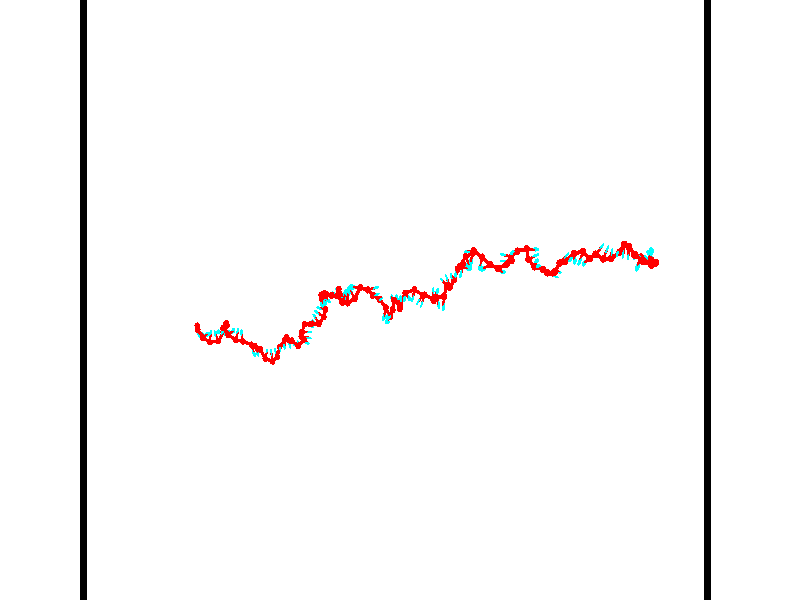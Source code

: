 // switches for output
#declare DRAW_BASES = 1; // possible values are 0, 1; only relevant for DNA ribbons
#declare DRAW_BASES_TYPE = 3; // possible values are 1, 2, 3; only relevant for DNA ribbons
#declare DRAW_FOG = 0; // set to 1 to enable fog

#include "colors.inc"

#include "transforms.inc"
background { rgb <1, 1, 1>}

#default {
   normal{
       ripples 0.25
       frequency 0.20
       turbulence 0.2
       lambda 5
   }
	finish {
		phong 0.1
		phong_size 40.
	}
}

// original window dimensions: 1024x640


// camera settings

camera {
	sky <-0, 1, 0>
	up <-0, 1, 0>
	right 1.6 * <0.99995, 0, 0.00999983>
	location <54.4867, 55, 106.329>
	look_at <55, 55, 55.0001>
	direction <0.513302, 0, -51.3289>
	angle 67.0682
}


# declare cpy_camera_pos = <54.4867, 55, 106.329>;
# if (DRAW_FOG = 1)
fog {
	fog_type 2
	up vnormalize(cpy_camera_pos)
	color rgbt<1,1,1,0.3>
	distance 1e-5
	fog_alt 3e-3
	fog_offset 88
}
# end


// LIGHTS

# declare lum = 6;
global_settings {
	ambient_light rgb lum * <0.05, 0.05, 0.05>
	max_trace_level 15
}# declare cpy_direct_light_amount = 0.25;
light_source
{	1000 * <-0.98995, -1, 1.00995>,
	rgb lum * cpy_direct_light_amount
	parallel
}

light_source
{	1000 * <0.98995, 1, -1.00995>,
	rgb lum * cpy_direct_light_amount
	parallel
}

// strand 0

// nucleotide -1

// particle -1
sphere {
	<36.136143, 53.006386, 49.827114> 0.250000
	pigment { color rgbt <1,0,0,0> }
	no_shadow
}
cylinder {
	<36.234764, 52.620056, 49.795128>,  <36.293938, 52.388260, 49.775936>, 0.100000
	pigment { color rgbt <1,0,0,0> }
	no_shadow
}
cylinder {
	<36.234764, 52.620056, 49.795128>,  <36.136143, 53.006386, 49.827114>, 0.100000
	pigment { color rgbt <1,0,0,0> }
	no_shadow
}

// particle -1
sphere {
	<36.234764, 52.620056, 49.795128> 0.100000
	pigment { color rgbt <1,0,0,0> }
	no_shadow
}
sphere {
	0, 1
	scale<0.080000,0.200000,0.300000>
	matrix <0.736023, 0.132929, 0.663777,
		-0.630463, -0.222510, 0.743643,
		0.246549, -0.965825, -0.079966,
		36.308727, 52.330307, 49.771137>
	pigment { color rgbt <0,1,1,0> }
	no_shadow
}
cylinder {
	<36.403419, 52.715378, 50.537453>,  <36.136143, 53.006386, 49.827114>, 0.130000
	pigment { color rgbt <1,0,0,0> }
	no_shadow
}

// nucleotide -1

// particle -1
sphere {
	<36.403419, 52.715378, 50.537453> 0.250000
	pigment { color rgbt <1,0,0,0> }
	no_shadow
}
cylinder {
	<36.563286, 52.484024, 50.252991>,  <36.659206, 52.345211, 50.082314>, 0.100000
	pigment { color rgbt <1,0,0,0> }
	no_shadow
}
cylinder {
	<36.563286, 52.484024, 50.252991>,  <36.403419, 52.715378, 50.537453>, 0.100000
	pigment { color rgbt <1,0,0,0> }
	no_shadow
}

// particle -1
sphere {
	<36.563286, 52.484024, 50.252991> 0.100000
	pigment { color rgbt <1,0,0,0> }
	no_shadow
}
sphere {
	0, 1
	scale<0.080000,0.200000,0.300000>
	matrix <0.880128, 0.025280, 0.474063,
		-0.256214, -0.815371, 0.519157,
		0.399662, -0.578386, -0.711154,
		36.683186, 52.310509, 50.039646>
	pigment { color rgbt <0,1,1,0> }
	no_shadow
}
cylinder {
	<36.907318, 52.123898, 50.681297>,  <36.403419, 52.715378, 50.537453>, 0.130000
	pigment { color rgbt <1,0,0,0> }
	no_shadow
}

// nucleotide -1

// particle -1
sphere {
	<36.907318, 52.123898, 50.681297> 0.250000
	pigment { color rgbt <1,0,0,0> }
	no_shadow
}
cylinder {
	<37.028912, 52.249046, 50.321362>,  <37.101868, 52.324135, 50.105400>, 0.100000
	pigment { color rgbt <1,0,0,0> }
	no_shadow
}
cylinder {
	<37.028912, 52.249046, 50.321362>,  <36.907318, 52.123898, 50.681297>, 0.100000
	pigment { color rgbt <1,0,0,0> }
	no_shadow
}

// particle -1
sphere {
	<37.028912, 52.249046, 50.321362> 0.100000
	pigment { color rgbt <1,0,0,0> }
	no_shadow
}
sphere {
	0, 1
	scale<0.080000,0.200000,0.300000>
	matrix <0.865459, 0.304122, 0.398109,
		0.398217, -0.899789, -0.178330,
		0.303980, 0.312872, -0.899838,
		37.120106, 52.342907, 50.051411>
	pigment { color rgbt <0,1,1,0> }
	no_shadow
}
cylinder {
	<37.482246, 51.754532, 50.453735>,  <36.907318, 52.123898, 50.681297>, 0.130000
	pigment { color rgbt <1,0,0,0> }
	no_shadow
}

// nucleotide -1

// particle -1
sphere {
	<37.482246, 51.754532, 50.453735> 0.250000
	pigment { color rgbt <1,0,0,0> }
	no_shadow
}
cylinder {
	<37.504997, 52.134552, 50.330982>,  <37.518646, 52.362564, 50.257332>, 0.100000
	pigment { color rgbt <1,0,0,0> }
	no_shadow
}
cylinder {
	<37.504997, 52.134552, 50.330982>,  <37.482246, 51.754532, 50.453735>, 0.100000
	pigment { color rgbt <1,0,0,0> }
	no_shadow
}

// particle -1
sphere {
	<37.504997, 52.134552, 50.330982> 0.100000
	pigment { color rgbt <1,0,0,0> }
	no_shadow
}
sphere {
	0, 1
	scale<0.080000,0.200000,0.300000>
	matrix <0.933604, 0.058307, 0.353531,
		0.353764, -0.306612, -0.883652,
		0.056873, 0.950047, -0.306881,
		37.522060, 52.419567, 50.238918>
	pigment { color rgbt <0,1,1,0> }
	no_shadow
}
cylinder {
	<38.116169, 51.803150, 49.907940>,  <37.482246, 51.754532, 50.453735>, 0.130000
	pigment { color rgbt <1,0,0,0> }
	no_shadow
}

// nucleotide -1

// particle -1
sphere {
	<38.116169, 51.803150, 49.907940> 0.250000
	pigment { color rgbt <1,0,0,0> }
	no_shadow
}
cylinder {
	<38.018841, 52.140305, 50.099915>,  <37.960445, 52.342598, 50.215099>, 0.100000
	pigment { color rgbt <1,0,0,0> }
	no_shadow
}
cylinder {
	<38.018841, 52.140305, 50.099915>,  <38.116169, 51.803150, 49.907940>, 0.100000
	pigment { color rgbt <1,0,0,0> }
	no_shadow
}

// particle -1
sphere {
	<38.018841, 52.140305, 50.099915> 0.100000
	pigment { color rgbt <1,0,0,0> }
	no_shadow
}
sphere {
	0, 1
	scale<0.080000,0.200000,0.300000>
	matrix <0.937701, 0.077893, 0.338600,
		0.248016, 0.532429, -0.809325,
		-0.243321, 0.842883, 0.479940,
		37.945843, 52.393169, 50.243896>
	pigment { color rgbt <0,1,1,0> }
	no_shadow
}
cylinder {
	<38.536972, 52.487514, 49.733246>,  <38.116169, 51.803150, 49.907940>, 0.130000
	pigment { color rgbt <1,0,0,0> }
	no_shadow
}

// nucleotide -1

// particle -1
sphere {
	<38.536972, 52.487514, 49.733246> 0.250000
	pigment { color rgbt <1,0,0,0> }
	no_shadow
}
cylinder {
	<38.389141, 52.520546, 50.103455>,  <38.300442, 52.540363, 50.325581>, 0.100000
	pigment { color rgbt <1,0,0,0> }
	no_shadow
}
cylinder {
	<38.389141, 52.520546, 50.103455>,  <38.536972, 52.487514, 49.733246>, 0.100000
	pigment { color rgbt <1,0,0,0> }
	no_shadow
}

// particle -1
sphere {
	<38.389141, 52.520546, 50.103455> 0.100000
	pigment { color rgbt <1,0,0,0> }
	no_shadow
}
sphere {
	0, 1
	scale<0.080000,0.200000,0.300000>
	matrix <0.929057, 0.050328, 0.366497,
		-0.016316, 0.995313, -0.095317,
		-0.369576, 0.082575, 0.925524,
		38.278267, 52.545319, 50.381111>
	pigment { color rgbt <0,1,1,0> }
	no_shadow
}
cylinder {
	<38.950806, 53.017628, 50.003101>,  <38.536972, 52.487514, 49.733246>, 0.130000
	pigment { color rgbt <1,0,0,0> }
	no_shadow
}

// nucleotide -1

// particle -1
sphere {
	<38.950806, 53.017628, 50.003101> 0.250000
	pigment { color rgbt <1,0,0,0> }
	no_shadow
}
cylinder {
	<38.795727, 52.768669, 50.275074>,  <38.702679, 52.619293, 50.438259>, 0.100000
	pigment { color rgbt <1,0,0,0> }
	no_shadow
}
cylinder {
	<38.795727, 52.768669, 50.275074>,  <38.950806, 53.017628, 50.003101>, 0.100000
	pigment { color rgbt <1,0,0,0> }
	no_shadow
}

// particle -1
sphere {
	<38.795727, 52.768669, 50.275074> 0.100000
	pigment { color rgbt <1,0,0,0> }
	no_shadow
}
sphere {
	0, 1
	scale<0.080000,0.200000,0.300000>
	matrix <0.920978, -0.292443, 0.257444,
		0.038610, 0.726016, 0.686593,
		-0.387697, -0.622397, 0.679936,
		38.679417, 52.581951, 50.479053>
	pigment { color rgbt <0,1,1,0> }
	no_shadow
}
cylinder {
	<39.056553, 53.217419, 50.680767>,  <38.950806, 53.017628, 50.003101>, 0.130000
	pigment { color rgbt <1,0,0,0> }
	no_shadow
}

// nucleotide -1

// particle -1
sphere {
	<39.056553, 53.217419, 50.680767> 0.250000
	pigment { color rgbt <1,0,0,0> }
	no_shadow
}
cylinder {
	<39.027882, 52.818756, 50.696480>,  <39.010681, 52.579559, 50.705910>, 0.100000
	pigment { color rgbt <1,0,0,0> }
	no_shadow
}
cylinder {
	<39.027882, 52.818756, 50.696480>,  <39.056553, 53.217419, 50.680767>, 0.100000
	pigment { color rgbt <1,0,0,0> }
	no_shadow
}

// particle -1
sphere {
	<39.027882, 52.818756, 50.696480> 0.100000
	pigment { color rgbt <1,0,0,0> }
	no_shadow
}
sphere {
	0, 1
	scale<0.080000,0.200000,0.300000>
	matrix <0.907363, -0.048796, 0.417506,
		-0.414192, 0.065569, 0.907825,
		-0.071674, -0.996654, 0.039284,
		39.006378, 52.519760, 50.708263>
	pigment { color rgbt <0,1,1,0> }
	no_shadow
}
cylinder {
	<38.981098, 52.866165, 51.415005>,  <39.056553, 53.217419, 50.680767>, 0.130000
	pigment { color rgbt <1,0,0,0> }
	no_shadow
}

// nucleotide -1

// particle -1
sphere {
	<38.981098, 52.866165, 51.415005> 0.250000
	pigment { color rgbt <1,0,0,0> }
	no_shadow
}
cylinder {
	<39.189575, 52.668186, 51.136898>,  <39.314659, 52.549400, 50.970036>, 0.100000
	pigment { color rgbt <1,0,0,0> }
	no_shadow
}
cylinder {
	<39.189575, 52.668186, 51.136898>,  <38.981098, 52.866165, 51.415005>, 0.100000
	pigment { color rgbt <1,0,0,0> }
	no_shadow
}

// particle -1
sphere {
	<39.189575, 52.668186, 51.136898> 0.100000
	pigment { color rgbt <1,0,0,0> }
	no_shadow
}
sphere {
	0, 1
	scale<0.080000,0.200000,0.300000>
	matrix <0.793425, -0.019099, 0.608368,
		-0.314387, -0.868715, 0.382747,
		0.521188, -0.494944, -0.695265,
		39.345932, 52.519703, 50.928318>
	pigment { color rgbt <0,1,1,0> }
	no_shadow
}
cylinder {
	<39.536095, 52.376129, 51.727898>,  <38.981098, 52.866165, 51.415005>, 0.130000
	pigment { color rgbt <1,0,0,0> }
	no_shadow
}

// nucleotide -1

// particle -1
sphere {
	<39.536095, 52.376129, 51.727898> 0.250000
	pigment { color rgbt <1,0,0,0> }
	no_shadow
}
cylinder {
	<39.698280, 52.533466, 51.397835>,  <39.795589, 52.627869, 51.199799>, 0.100000
	pigment { color rgbt <1,0,0,0> }
	no_shadow
}
cylinder {
	<39.698280, 52.533466, 51.397835>,  <39.536095, 52.376129, 51.727898>, 0.100000
	pigment { color rgbt <1,0,0,0> }
	no_shadow
}

// particle -1
sphere {
	<39.698280, 52.533466, 51.397835> 0.100000
	pigment { color rgbt <1,0,0,0> }
	no_shadow
}
sphere {
	0, 1
	scale<0.080000,0.200000,0.300000>
	matrix <0.893824, 0.018526, 0.448035,
		0.191517, -0.919206, -0.344066,
		0.405462, 0.393341, -0.825156,
		39.819920, 52.651470, 51.150288>
	pigment { color rgbt <0,1,1,0> }
	no_shadow
}
cylinder {
	<40.161953, 51.979645, 51.521435>,  <39.536095, 52.376129, 51.727898>, 0.130000
	pigment { color rgbt <1,0,0,0> }
	no_shadow
}

// nucleotide -1

// particle -1
sphere {
	<40.161953, 51.979645, 51.521435> 0.250000
	pigment { color rgbt <1,0,0,0> }
	no_shadow
}
cylinder {
	<40.216633, 52.328461, 51.333450>,  <40.249443, 52.537750, 51.220661>, 0.100000
	pigment { color rgbt <1,0,0,0> }
	no_shadow
}
cylinder {
	<40.216633, 52.328461, 51.333450>,  <40.161953, 51.979645, 51.521435>, 0.100000
	pigment { color rgbt <1,0,0,0> }
	no_shadow
}

// particle -1
sphere {
	<40.216633, 52.328461, 51.333450> 0.100000
	pigment { color rgbt <1,0,0,0> }
	no_shadow
}
sphere {
	0, 1
	scale<0.080000,0.200000,0.300000>
	matrix <0.957320, 0.005661, 0.288975,
		0.254658, -0.489404, -0.834046,
		0.136704, 0.872038, -0.469958,
		40.257645, 52.590073, 51.192463>
	pigment { color rgbt <0,1,1,0> }
	no_shadow
}
cylinder {
	<40.686741, 51.854595, 51.092197>,  <40.161953, 51.979645, 51.521435>, 0.130000
	pigment { color rgbt <1,0,0,0> }
	no_shadow
}

// nucleotide -1

// particle -1
sphere {
	<40.686741, 51.854595, 51.092197> 0.250000
	pigment { color rgbt <1,0,0,0> }
	no_shadow
}
cylinder {
	<40.661472, 52.233681, 51.217319>,  <40.646309, 52.461132, 51.292393>, 0.100000
	pigment { color rgbt <1,0,0,0> }
	no_shadow
}
cylinder {
	<40.661472, 52.233681, 51.217319>,  <40.686741, 51.854595, 51.092197>, 0.100000
	pigment { color rgbt <1,0,0,0> }
	no_shadow
}

// particle -1
sphere {
	<40.661472, 52.233681, 51.217319> 0.100000
	pigment { color rgbt <1,0,0,0> }
	no_shadow
}
sphere {
	0, 1
	scale<0.080000,0.200000,0.300000>
	matrix <0.956136, -0.032356, 0.291131,
		0.286030, 0.317480, -0.904098,
		-0.063176, 0.947713, 0.312809,
		40.642521, 52.517994, 51.311161>
	pigment { color rgbt <0,1,1,0> }
	no_shadow
}
cylinder {
	<41.373585, 51.574268, 50.695072>,  <40.686741, 51.854595, 51.092197>, 0.130000
	pigment { color rgbt <1,0,0,0> }
	no_shadow
}

// nucleotide -1

// particle -1
sphere {
	<41.373585, 51.574268, 50.695072> 0.250000
	pigment { color rgbt <1,0,0,0> }
	no_shadow
}
cylinder {
	<41.510471, 51.198421, 50.694817>,  <41.592602, 50.972912, 50.694664>, 0.100000
	pigment { color rgbt <1,0,0,0> }
	no_shadow
}
cylinder {
	<41.510471, 51.198421, 50.694817>,  <41.373585, 51.574268, 50.695072>, 0.100000
	pigment { color rgbt <1,0,0,0> }
	no_shadow
}

// particle -1
sphere {
	<41.510471, 51.198421, 50.694817> 0.100000
	pigment { color rgbt <1,0,0,0> }
	no_shadow
}
sphere {
	0, 1
	scale<0.080000,0.200000,0.300000>
	matrix <0.825156, 0.300200, 0.478537,
		-0.449451, -0.164292, 0.878067,
		0.342216, -0.939621, -0.000641,
		41.613136, 50.916534, 50.694626>
	pigment { color rgbt <0,1,1,0> }
	no_shadow
}
cylinder {
	<41.811638, 51.507240, 51.256035>,  <41.373585, 51.574268, 50.695072>, 0.130000
	pigment { color rgbt <1,0,0,0> }
	no_shadow
}

// nucleotide -1

// particle -1
sphere {
	<41.811638, 51.507240, 51.256035> 0.250000
	pigment { color rgbt <1,0,0,0> }
	no_shadow
}
cylinder {
	<41.921089, 51.173637, 51.064384>,  <41.986759, 50.973476, 50.949394>, 0.100000
	pigment { color rgbt <1,0,0,0> }
	no_shadow
}
cylinder {
	<41.921089, 51.173637, 51.064384>,  <41.811638, 51.507240, 51.256035>, 0.100000
	pigment { color rgbt <1,0,0,0> }
	no_shadow
}

// particle -1
sphere {
	<41.921089, 51.173637, 51.064384> 0.100000
	pigment { color rgbt <1,0,0,0> }
	no_shadow
}
sphere {
	0, 1
	scale<0.080000,0.200000,0.300000>
	matrix <0.948436, 0.151108, 0.278630,
		-0.159980, -0.530659, 0.832351,
		0.273633, -0.834007, -0.479122,
		42.003178, 50.923435, 50.920647>
	pigment { color rgbt <0,1,1,0> }
	no_shadow
}
cylinder {
	<42.413776, 51.281738, 51.652870>,  <41.811638, 51.507240, 51.256035>, 0.130000
	pigment { color rgbt <1,0,0,0> }
	no_shadow
}

// nucleotide -1

// particle -1
sphere {
	<42.413776, 51.281738, 51.652870> 0.250000
	pigment { color rgbt <1,0,0,0> }
	no_shadow
}
cylinder {
	<42.432777, 51.117233, 51.288757>,  <42.444180, 51.018532, 51.070290>, 0.100000
	pigment { color rgbt <1,0,0,0> }
	no_shadow
}
cylinder {
	<42.432777, 51.117233, 51.288757>,  <42.413776, 51.281738, 51.652870>, 0.100000
	pigment { color rgbt <1,0,0,0> }
	no_shadow
}

// particle -1
sphere {
	<42.432777, 51.117233, 51.288757> 0.100000
	pigment { color rgbt <1,0,0,0> }
	no_shadow
}
sphere {
	0, 1
	scale<0.080000,0.200000,0.300000>
	matrix <0.990382, 0.137953, -0.010645,
		0.129953, -0.901017, 0.413860,
		0.047502, -0.411263, -0.910278,
		42.447029, 50.993855, 51.015675>
	pigment { color rgbt <0,1,1,0> }
	no_shadow
}
cylinder {
	<42.847763, 50.567089, 51.613297>,  <42.413776, 51.281738, 51.652870>, 0.130000
	pigment { color rgbt <1,0,0,0> }
	no_shadow
}

// nucleotide -1

// particle -1
sphere {
	<42.847763, 50.567089, 51.613297> 0.250000
	pigment { color rgbt <1,0,0,0> }
	no_shadow
}
cylinder {
	<42.864365, 50.829826, 51.312141>,  <42.874325, 50.987469, 51.131451>, 0.100000
	pigment { color rgbt <1,0,0,0> }
	no_shadow
}
cylinder {
	<42.864365, 50.829826, 51.312141>,  <42.847763, 50.567089, 51.613297>, 0.100000
	pigment { color rgbt <1,0,0,0> }
	no_shadow
}

// particle -1
sphere {
	<42.864365, 50.829826, 51.312141> 0.100000
	pigment { color rgbt <1,0,0,0> }
	no_shadow
}
sphere {
	0, 1
	scale<0.080000,0.200000,0.300000>
	matrix <0.995737, 0.034928, 0.085366,
		0.082369, -0.753218, -0.652594,
		0.041506, 0.656843, -0.752884,
		42.876816, 51.026878, 51.086277>
	pigment { color rgbt <0,1,1,0> }
	no_shadow
}
cylinder {
	<43.410423, 50.325726, 51.103390>,  <42.847763, 50.567089, 51.613297>, 0.130000
	pigment { color rgbt <1,0,0,0> }
	no_shadow
}

// nucleotide -1

// particle -1
sphere {
	<43.410423, 50.325726, 51.103390> 0.250000
	pigment { color rgbt <1,0,0,0> }
	no_shadow
}
cylinder {
	<43.336514, 50.718552, 51.088356>,  <43.292168, 50.954247, 51.079338>, 0.100000
	pigment { color rgbt <1,0,0,0> }
	no_shadow
}
cylinder {
	<43.336514, 50.718552, 51.088356>,  <43.410423, 50.325726, 51.103390>, 0.100000
	pigment { color rgbt <1,0,0,0> }
	no_shadow
}

// particle -1
sphere {
	<43.336514, 50.718552, 51.088356> 0.100000
	pigment { color rgbt <1,0,0,0> }
	no_shadow
}
sphere {
	0, 1
	scale<0.080000,0.200000,0.300000>
	matrix <0.981829, 0.182777, -0.051028,
		-0.043244, -0.046326, -0.997990,
		-0.184774, 0.982062, -0.037581,
		43.281082, 51.013172, 51.077084>
	pigment { color rgbt <0,1,1,0> }
	no_shadow
}
cylinder {
	<43.716515, 50.639835, 50.482925>,  <43.410423, 50.325726, 51.103390>, 0.130000
	pigment { color rgbt <1,0,0,0> }
	no_shadow
}

// nucleotide -1

// particle -1
sphere {
	<43.716515, 50.639835, 50.482925> 0.250000
	pigment { color rgbt <1,0,0,0> }
	no_shadow
}
cylinder {
	<43.665695, 50.913246, 50.770439>,  <43.635204, 51.077293, 50.942947>, 0.100000
	pigment { color rgbt <1,0,0,0> }
	no_shadow
}
cylinder {
	<43.665695, 50.913246, 50.770439>,  <43.716515, 50.639835, 50.482925>, 0.100000
	pigment { color rgbt <1,0,0,0> }
	no_shadow
}

// particle -1
sphere {
	<43.665695, 50.913246, 50.770439> 0.100000
	pigment { color rgbt <1,0,0,0> }
	no_shadow
}
sphere {
	0, 1
	scale<0.080000,0.200000,0.300000>
	matrix <0.986147, 0.164955, 0.017445,
		-0.106643, 0.711046, -0.695011,
		-0.127050, 0.683523, 0.718787,
		43.627579, 51.118301, 50.986076>
	pigment { color rgbt <0,1,1,0> }
	no_shadow
}
cylinder {
	<43.900414, 51.375141, 50.250713>,  <43.716515, 50.639835, 50.482925>, 0.130000
	pigment { color rgbt <1,0,0,0> }
	no_shadow
}

// nucleotide -1

// particle -1
sphere {
	<43.900414, 51.375141, 50.250713> 0.250000
	pigment { color rgbt <1,0,0,0> }
	no_shadow
}
cylinder {
	<43.991398, 51.298168, 50.632545>,  <44.045990, 51.251984, 50.861645>, 0.100000
	pigment { color rgbt <1,0,0,0> }
	no_shadow
}
cylinder {
	<43.991398, 51.298168, 50.632545>,  <43.900414, 51.375141, 50.250713>, 0.100000
	pigment { color rgbt <1,0,0,0> }
	no_shadow
}

// particle -1
sphere {
	<43.991398, 51.298168, 50.632545> 0.100000
	pigment { color rgbt <1,0,0,0> }
	no_shadow
}
sphere {
	0, 1
	scale<0.080000,0.200000,0.300000>
	matrix <0.947491, 0.270003, -0.171346,
		-0.224768, 0.943435, 0.243742,
		0.227465, -0.192430, 0.954584,
		44.059639, 51.240440, 50.918922>
	pigment { color rgbt <0,1,1,0> }
	no_shadow
}
cylinder {
	<44.363560, 51.914112, 50.459343>,  <43.900414, 51.375141, 50.250713>, 0.130000
	pigment { color rgbt <1,0,0,0> }
	no_shadow
}

// nucleotide -1

// particle -1
sphere {
	<44.363560, 51.914112, 50.459343> 0.250000
	pigment { color rgbt <1,0,0,0> }
	no_shadow
}
cylinder {
	<44.416687, 51.637234, 50.743095>,  <44.448563, 51.471107, 50.913345>, 0.100000
	pigment { color rgbt <1,0,0,0> }
	no_shadow
}
cylinder {
	<44.416687, 51.637234, 50.743095>,  <44.363560, 51.914112, 50.459343>, 0.100000
	pigment { color rgbt <1,0,0,0> }
	no_shadow
}

// particle -1
sphere {
	<44.416687, 51.637234, 50.743095> 0.100000
	pigment { color rgbt <1,0,0,0> }
	no_shadow
}
sphere {
	0, 1
	scale<0.080000,0.200000,0.300000>
	matrix <0.958998, 0.270545, 0.084432,
		-0.250363, 0.669081, 0.699749,
		0.132822, -0.692196, 0.709382,
		44.456535, 51.429573, 50.955910>
	pigment { color rgbt <0,1,1,0> }
	no_shadow
}
cylinder {
	<44.674454, 52.182480, 51.059814>,  <44.363560, 51.914112, 50.459343>, 0.130000
	pigment { color rgbt <1,0,0,0> }
	no_shadow
}

// nucleotide -1

// particle -1
sphere {
	<44.674454, 52.182480, 51.059814> 0.250000
	pigment { color rgbt <1,0,0,0> }
	no_shadow
}
cylinder {
	<44.819687, 51.819241, 50.976353>,  <44.906826, 51.601299, 50.926277>, 0.100000
	pigment { color rgbt <1,0,0,0> }
	no_shadow
}
cylinder {
	<44.819687, 51.819241, 50.976353>,  <44.674454, 52.182480, 51.059814>, 0.100000
	pigment { color rgbt <1,0,0,0> }
	no_shadow
}

// particle -1
sphere {
	<44.819687, 51.819241, 50.976353> 0.100000
	pigment { color rgbt <1,0,0,0> }
	no_shadow
}
sphere {
	0, 1
	scale<0.080000,0.200000,0.300000>
	matrix <0.930718, 0.342884, 0.127262,
		-0.044022, -0.240404, 0.969674,
		0.363080, -0.908095, -0.208654,
		44.928612, 51.546814, 50.913757>
	pigment { color rgbt <0,1,1,0> }
	no_shadow
}
cylinder {
	<45.230263, 51.934120, 51.584084>,  <44.674454, 52.182480, 51.059814>, 0.130000
	pigment { color rgbt <1,0,0,0> }
	no_shadow
}

// nucleotide -1

// particle -1
sphere {
	<45.230263, 51.934120, 51.584084> 0.250000
	pigment { color rgbt <1,0,0,0> }
	no_shadow
}
cylinder {
	<45.276936, 51.776852, 51.219269>,  <45.304939, 51.682491, 51.000381>, 0.100000
	pigment { color rgbt <1,0,0,0> }
	no_shadow
}
cylinder {
	<45.276936, 51.776852, 51.219269>,  <45.230263, 51.934120, 51.584084>, 0.100000
	pigment { color rgbt <1,0,0,0> }
	no_shadow
}

// particle -1
sphere {
	<45.276936, 51.776852, 51.219269> 0.100000
	pigment { color rgbt <1,0,0,0> }
	no_shadow
}
sphere {
	0, 1
	scale<0.080000,0.200000,0.300000>
	matrix <0.952625, 0.304008, -0.009179,
		0.280874, -0.867754, 0.410016,
		0.116683, -0.393170, -0.912032,
		45.311939, 51.658901, 50.945660>
	pigment { color rgbt <0,1,1,0> }
	no_shadow
}
cylinder {
	<45.820927, 51.530254, 51.608330>,  <45.230263, 51.934120, 51.584084>, 0.130000
	pigment { color rgbt <1,0,0,0> }
	no_shadow
}

// nucleotide -1

// particle -1
sphere {
	<45.820927, 51.530254, 51.608330> 0.250000
	pigment { color rgbt <1,0,0,0> }
	no_shadow
}
cylinder {
	<45.773735, 51.647968, 51.228966>,  <45.745419, 51.718597, 51.001347>, 0.100000
	pigment { color rgbt <1,0,0,0> }
	no_shadow
}
cylinder {
	<45.773735, 51.647968, 51.228966>,  <45.820927, 51.530254, 51.608330>, 0.100000
	pigment { color rgbt <1,0,0,0> }
	no_shadow
}

// particle -1
sphere {
	<45.773735, 51.647968, 51.228966> 0.100000
	pigment { color rgbt <1,0,0,0> }
	no_shadow
}
sphere {
	0, 1
	scale<0.080000,0.200000,0.300000>
	matrix <0.871166, 0.489068, 0.043387,
		0.476604, -0.821101, -0.314073,
		-0.117978, 0.294288, -0.948407,
		45.738342, 51.736256, 50.944443>
	pigment { color rgbt <0,1,1,0> }
	no_shadow
}
cylinder {
	<46.381680, 51.996208, 51.892273>,  <45.820927, 51.530254, 51.608330>, 0.130000
	pigment { color rgbt <1,0,0,0> }
	no_shadow
}

// nucleotide -1

// particle -1
sphere {
	<46.381680, 51.996208, 51.892273> 0.250000
	pigment { color rgbt <1,0,0,0> }
	no_shadow
}
cylinder {
	<46.597538, 51.888626, 52.211384>,  <46.727055, 51.824078, 52.402851>, 0.100000
	pigment { color rgbt <1,0,0,0> }
	no_shadow
}
cylinder {
	<46.597538, 51.888626, 52.211384>,  <46.381680, 51.996208, 51.892273>, 0.100000
	pigment { color rgbt <1,0,0,0> }
	no_shadow
}

// particle -1
sphere {
	<46.597538, 51.888626, 52.211384> 0.100000
	pigment { color rgbt <1,0,0,0> }
	no_shadow
}
sphere {
	0, 1
	scale<0.080000,0.200000,0.300000>
	matrix <0.158765, 0.963107, 0.217300,
		-0.826784, 0.009393, 0.562440,
		0.539649, -0.268956, 0.797773,
		46.759434, 51.807938, 52.450714>
	pigment { color rgbt <0,1,1,0> }
	no_shadow
}
cylinder {
	<46.236938, 52.292713, 52.520718>,  <46.381680, 51.996208, 51.892273>, 0.130000
	pigment { color rgbt <1,0,0,0> }
	no_shadow
}

// nucleotide -1

// particle -1
sphere {
	<46.236938, 52.292713, 52.520718> 0.250000
	pigment { color rgbt <1,0,0,0> }
	no_shadow
}
cylinder {
	<46.632076, 52.231953, 52.533871>,  <46.869160, 52.195496, 52.541763>, 0.100000
	pigment { color rgbt <1,0,0,0> }
	no_shadow
}
cylinder {
	<46.632076, 52.231953, 52.533871>,  <46.236938, 52.292713, 52.520718>, 0.100000
	pigment { color rgbt <1,0,0,0> }
	no_shadow
}

// particle -1
sphere {
	<46.632076, 52.231953, 52.533871> 0.100000
	pigment { color rgbt <1,0,0,0> }
	no_shadow
}
sphere {
	0, 1
	scale<0.080000,0.200000,0.300000>
	matrix <0.147381, 0.982702, 0.112137,
		-0.049351, -0.105928, 0.993148,
		0.987848, -0.151905, 0.032885,
		46.928432, 52.186382, 52.543736>
	pigment { color rgbt <0,1,1,0> }
	no_shadow
}
cylinder {
	<46.381054, 52.647289, 53.058067>,  <46.236938, 52.292713, 52.520718>, 0.130000
	pigment { color rgbt <1,0,0,0> }
	no_shadow
}

// nucleotide -1

// particle -1
sphere {
	<46.381054, 52.647289, 53.058067> 0.250000
	pigment { color rgbt <1,0,0,0> }
	no_shadow
}
cylinder {
	<46.712784, 52.636379, 52.834831>,  <46.911823, 52.629833, 52.700890>, 0.100000
	pigment { color rgbt <1,0,0,0> }
	no_shadow
}
cylinder {
	<46.712784, 52.636379, 52.834831>,  <46.381054, 52.647289, 53.058067>, 0.100000
	pigment { color rgbt <1,0,0,0> }
	no_shadow
}

// particle -1
sphere {
	<46.712784, 52.636379, 52.834831> 0.100000
	pigment { color rgbt <1,0,0,0> }
	no_shadow
}
sphere {
	0, 1
	scale<0.080000,0.200000,0.300000>
	matrix <0.061383, 0.997210, 0.042473,
		0.555378, -0.069482, 0.828690,
		0.829329, -0.027279, -0.558094,
		46.961582, 52.628197, 52.667404>
	pigment { color rgbt <0,1,1,0> }
	no_shadow
}
cylinder {
	<46.622845, 53.221413, 53.207722>,  <46.381054, 52.647289, 53.058067>, 0.130000
	pigment { color rgbt <1,0,0,0> }
	no_shadow
}

// nucleotide -1

// particle -1
sphere {
	<46.622845, 53.221413, 53.207722> 0.250000
	pigment { color rgbt <1,0,0,0> }
	no_shadow
}
cylinder {
	<46.925526, 53.145355, 52.957523>,  <47.107136, 53.099720, 52.807404>, 0.100000
	pigment { color rgbt <1,0,0,0> }
	no_shadow
}
cylinder {
	<46.925526, 53.145355, 52.957523>,  <46.622845, 53.221413, 53.207722>, 0.100000
	pigment { color rgbt <1,0,0,0> }
	no_shadow
}

// particle -1
sphere {
	<46.925526, 53.145355, 52.957523> 0.100000
	pigment { color rgbt <1,0,0,0> }
	no_shadow
}
sphere {
	0, 1
	scale<0.080000,0.200000,0.300000>
	matrix <0.462910, 0.831449, 0.307257,
		0.461646, -0.522051, 0.717180,
		0.756702, -0.190146, -0.625498,
		47.152534, 53.088310, 52.769875>
	pigment { color rgbt <0,1,1,0> }
	no_shadow
}
cylinder {
	<47.235374, 53.260979, 53.583942>,  <46.622845, 53.221413, 53.207722>, 0.130000
	pigment { color rgbt <1,0,0,0> }
	no_shadow
}

// nucleotide -1

// particle -1
sphere {
	<47.235374, 53.260979, 53.583942> 0.250000
	pigment { color rgbt <1,0,0,0> }
	no_shadow
}
cylinder {
	<47.285297, 53.354263, 53.198189>,  <47.315250, 53.410236, 52.966736>, 0.100000
	pigment { color rgbt <1,0,0,0> }
	no_shadow
}
cylinder {
	<47.285297, 53.354263, 53.198189>,  <47.235374, 53.260979, 53.583942>, 0.100000
	pigment { color rgbt <1,0,0,0> }
	no_shadow
}

// particle -1
sphere {
	<47.285297, 53.354263, 53.198189> 0.100000
	pigment { color rgbt <1,0,0,0> }
	no_shadow
}
sphere {
	0, 1
	scale<0.080000,0.200000,0.300000>
	matrix <0.482316, 0.835150, 0.264379,
		0.867062, -0.498132, -0.008254,
		0.124802, 0.233214, -0.964384,
		47.322739, 53.424229, 52.908875>
	pigment { color rgbt <0,1,1,0> }
	no_shadow
}
cylinder {
	<47.911781, 53.259949, 53.320499>,  <47.235374, 53.260979, 53.583942>, 0.130000
	pigment { color rgbt <1,0,0,0> }
	no_shadow
}

// nucleotide -1

// particle -1
sphere {
	<47.911781, 53.259949, 53.320499> 0.250000
	pigment { color rgbt <1,0,0,0> }
	no_shadow
}
cylinder {
	<47.679871, 53.549141, 53.170219>,  <47.540722, 53.722656, 53.080051>, 0.100000
	pigment { color rgbt <1,0,0,0> }
	no_shadow
}
cylinder {
	<47.679871, 53.549141, 53.170219>,  <47.911781, 53.259949, 53.320499>, 0.100000
	pigment { color rgbt <1,0,0,0> }
	no_shadow
}

// particle -1
sphere {
	<47.679871, 53.549141, 53.170219> 0.100000
	pigment { color rgbt <1,0,0,0> }
	no_shadow
}
sphere {
	0, 1
	scale<0.080000,0.200000,0.300000>
	matrix <0.638723, 0.689583, 0.341331,
		0.505854, -0.042072, -0.861593,
		-0.579780, 0.722983, -0.375700,
		47.505936, 53.766037, 53.057510>
	pigment { color rgbt <0,1,1,0> }
	no_shadow
}
cylinder {
	<48.329987, 53.759300, 53.284843>,  <47.911781, 53.259949, 53.320499>, 0.130000
	pigment { color rgbt <1,0,0,0> }
	no_shadow
}

// nucleotide -1

// particle -1
sphere {
	<48.329987, 53.759300, 53.284843> 0.250000
	pigment { color rgbt <1,0,0,0> }
	no_shadow
}
cylinder {
	<47.983356, 53.956566, 53.254288>,  <47.775379, 54.074924, 53.235954>, 0.100000
	pigment { color rgbt <1,0,0,0> }
	no_shadow
}
cylinder {
	<47.983356, 53.956566, 53.254288>,  <48.329987, 53.759300, 53.284843>, 0.100000
	pigment { color rgbt <1,0,0,0> }
	no_shadow
}

// particle -1
sphere {
	<47.983356, 53.956566, 53.254288> 0.100000
	pigment { color rgbt <1,0,0,0> }
	no_shadow
}
sphere {
	0, 1
	scale<0.080000,0.200000,0.300000>
	matrix <0.432233, 0.818225, 0.379054,
		0.249442, 0.295460, -0.922216,
		-0.866576, 0.493164, -0.076392,
		47.723385, 54.104515, 53.231369>
	pigment { color rgbt <0,1,1,0> }
	no_shadow
}
cylinder {
	<48.427620, 54.288929, 52.861515>,  <48.329987, 53.759300, 53.284843>, 0.130000
	pigment { color rgbt <1,0,0,0> }
	no_shadow
}

// nucleotide -1

// particle -1
sphere {
	<48.427620, 54.288929, 52.861515> 0.250000
	pigment { color rgbt <1,0,0,0> }
	no_shadow
}
cylinder {
	<48.145458, 54.357468, 53.136627>,  <47.976162, 54.398590, 53.301697>, 0.100000
	pigment { color rgbt <1,0,0,0> }
	no_shadow
}
cylinder {
	<48.145458, 54.357468, 53.136627>,  <48.427620, 54.288929, 52.861515>, 0.100000
	pigment { color rgbt <1,0,0,0> }
	no_shadow
}

// particle -1
sphere {
	<48.145458, 54.357468, 53.136627> 0.100000
	pigment { color rgbt <1,0,0,0> }
	no_shadow
}
sphere {
	0, 1
	scale<0.080000,0.200000,0.300000>
	matrix <0.496064, 0.812439, 0.306372,
		-0.506285, 0.557300, -0.658097,
		-0.705405, 0.171346, 0.687782,
		47.933838, 54.408871, 53.342960>
	pigment { color rgbt <0,1,1,0> }
	no_shadow
}
cylinder {
	<48.121059, 55.088772, 52.966194>,  <48.427620, 54.288929, 52.861515>, 0.130000
	pigment { color rgbt <1,0,0,0> }
	no_shadow
}

// nucleotide -1

// particle -1
sphere {
	<48.121059, 55.088772, 52.966194> 0.250000
	pigment { color rgbt <1,0,0,0> }
	no_shadow
}
cylinder {
	<48.151924, 54.842976, 53.280251>,  <48.170444, 54.695496, 53.468685>, 0.100000
	pigment { color rgbt <1,0,0,0> }
	no_shadow
}
cylinder {
	<48.151924, 54.842976, 53.280251>,  <48.121059, 55.088772, 52.966194>, 0.100000
	pigment { color rgbt <1,0,0,0> }
	no_shadow
}

// particle -1
sphere {
	<48.151924, 54.842976, 53.280251> 0.100000
	pigment { color rgbt <1,0,0,0> }
	no_shadow
}
sphere {
	0, 1
	scale<0.080000,0.200000,0.300000>
	matrix <0.662066, 0.620380, 0.420473,
		-0.745462, 0.487368, 0.454707,
		0.077165, -0.614493, 0.785140,
		48.175076, 54.658627, 53.515793>
	pigment { color rgbt <0,1,1,0> }
	no_shadow
}
cylinder {
	<48.565578, 55.402767, 53.331306>,  <48.121059, 55.088772, 52.966194>, 0.130000
	pigment { color rgbt <1,0,0,0> }
	no_shadow
}

// nucleotide -1

// particle -1
sphere {
	<48.565578, 55.402767, 53.331306> 0.250000
	pigment { color rgbt <1,0,0,0> }
	no_shadow
}
cylinder {
	<48.516842, 55.080601, 53.563328>,  <48.487598, 54.887302, 53.702541>, 0.100000
	pigment { color rgbt <1,0,0,0> }
	no_shadow
}
cylinder {
	<48.516842, 55.080601, 53.563328>,  <48.565578, 55.402767, 53.331306>, 0.100000
	pigment { color rgbt <1,0,0,0> }
	no_shadow
}

// particle -1
sphere {
	<48.516842, 55.080601, 53.563328> 0.100000
	pigment { color rgbt <1,0,0,0> }
	no_shadow
}
sphere {
	0, 1
	scale<0.080000,0.200000,0.300000>
	matrix <0.644396, 0.380302, 0.663418,
		-0.754922, 0.454616, 0.472669,
		-0.121844, -0.805416, 0.580051,
		48.480289, 54.838978, 53.737343>
	pigment { color rgbt <0,1,1,0> }
	no_shadow
}
cylinder {
	<48.190586, 55.365005, 53.965103>,  <48.565578, 55.402767, 53.331306>, 0.130000
	pigment { color rgbt <1,0,0,0> }
	no_shadow
}

// nucleotide -1

// particle -1
sphere {
	<48.190586, 55.365005, 53.965103> 0.250000
	pigment { color rgbt <1,0,0,0> }
	no_shadow
}
cylinder {
	<48.522224, 55.142006, 53.948193>,  <48.721207, 55.008205, 53.938046>, 0.100000
	pigment { color rgbt <1,0,0,0> }
	no_shadow
}
cylinder {
	<48.522224, 55.142006, 53.948193>,  <48.190586, 55.365005, 53.965103>, 0.100000
	pigment { color rgbt <1,0,0,0> }
	no_shadow
}

// particle -1
sphere {
	<48.522224, 55.142006, 53.948193> 0.100000
	pigment { color rgbt <1,0,0,0> }
	no_shadow
}
sphere {
	0, 1
	scale<0.080000,0.200000,0.300000>
	matrix <0.492458, 0.692378, 0.527349,
		-0.264727, -0.458044, 0.848596,
		0.829099, -0.557501, -0.042276,
		48.770954, 54.974754, 53.935509>
	pigment { color rgbt <0,1,1,0> }
	no_shadow
}
cylinder {
	<48.559502, 55.466183, 54.599602>,  <48.190586, 55.365005, 53.965103>, 0.130000
	pigment { color rgbt <1,0,0,0> }
	no_shadow
}

// nucleotide -1

// particle -1
sphere {
	<48.559502, 55.466183, 54.599602> 0.250000
	pigment { color rgbt <1,0,0,0> }
	no_shadow
}
cylinder {
	<48.801262, 55.350765, 54.302567>,  <48.946320, 55.281513, 54.124344>, 0.100000
	pigment { color rgbt <1,0,0,0> }
	no_shadow
}
cylinder {
	<48.801262, 55.350765, 54.302567>,  <48.559502, 55.466183, 54.599602>, 0.100000
	pigment { color rgbt <1,0,0,0> }
	no_shadow
}

// particle -1
sphere {
	<48.801262, 55.350765, 54.302567> 0.100000
	pigment { color rgbt <1,0,0,0> }
	no_shadow
}
sphere {
	0, 1
	scale<0.080000,0.200000,0.300000>
	matrix <0.668022, 0.691452, 0.275030,
		0.434106, -0.662295, 0.610670,
		0.604400, -0.288549, -0.742590,
		48.982582, 55.264202, 54.079788>
	pigment { color rgbt <0,1,1,0> }
	no_shadow
}
cylinder {
	<49.186028, 55.306644, 54.934242>,  <48.559502, 55.466183, 54.599602>, 0.130000
	pigment { color rgbt <1,0,0,0> }
	no_shadow
}

// nucleotide -1

// particle -1
sphere {
	<49.186028, 55.306644, 54.934242> 0.250000
	pigment { color rgbt <1,0,0,0> }
	no_shadow
}
cylinder {
	<49.228107, 55.402763, 54.548248>,  <49.253357, 55.460434, 54.316654>, 0.100000
	pigment { color rgbt <1,0,0,0> }
	no_shadow
}
cylinder {
	<49.228107, 55.402763, 54.548248>,  <49.186028, 55.306644, 54.934242>, 0.100000
	pigment { color rgbt <1,0,0,0> }
	no_shadow
}

// particle -1
sphere {
	<49.228107, 55.402763, 54.548248> 0.100000
	pigment { color rgbt <1,0,0,0> }
	no_shadow
}
sphere {
	0, 1
	scale<0.080000,0.200000,0.300000>
	matrix <0.631699, 0.733295, 0.251466,
		0.768043, -0.636033, -0.074651,
		0.105200, 0.240294, -0.964983,
		49.259666, 55.474850, 54.258755>
	pigment { color rgbt <0,1,1,0> }
	no_shadow
}
cylinder {
	<49.911026, 55.301548, 54.762951>,  <49.186028, 55.306644, 54.934242>, 0.130000
	pigment { color rgbt <1,0,0,0> }
	no_shadow
}

// nucleotide -1

// particle -1
sphere {
	<49.911026, 55.301548, 54.762951> 0.250000
	pigment { color rgbt <1,0,0,0> }
	no_shadow
}
cylinder {
	<49.717213, 55.527981, 54.496185>,  <49.600925, 55.663841, 54.336128>, 0.100000
	pigment { color rgbt <1,0,0,0> }
	no_shadow
}
cylinder {
	<49.717213, 55.527981, 54.496185>,  <49.911026, 55.301548, 54.762951>, 0.100000
	pigment { color rgbt <1,0,0,0> }
	no_shadow
}

// particle -1
sphere {
	<49.717213, 55.527981, 54.496185> 0.100000
	pigment { color rgbt <1,0,0,0> }
	no_shadow
}
sphere {
	0, 1
	scale<0.080000,0.200000,0.300000>
	matrix <0.739257, 0.672574, 0.033794,
		0.467678, -0.476645, -0.744370,
		-0.484536, 0.566086, -0.666912,
		49.571854, 55.697807, 54.296112>
	pigment { color rgbt <0,1,1,0> }
	no_shadow
}
cylinder {
	<49.821213, 55.766273, 55.399460>,  <49.911026, 55.301548, 54.762951>, 0.130000
	pigment { color rgbt <1,0,0,0> }
	no_shadow
}

// nucleotide -1

// particle -1
sphere {
	<49.821213, 55.766273, 55.399460> 0.250000
	pigment { color rgbt <1,0,0,0> }
	no_shadow
}
cylinder {
	<50.069736, 55.465622, 55.488029>,  <50.218853, 55.285233, 55.541172>, 0.100000
	pigment { color rgbt <1,0,0,0> }
	no_shadow
}
cylinder {
	<50.069736, 55.465622, 55.488029>,  <49.821213, 55.766273, 55.399460>, 0.100000
	pigment { color rgbt <1,0,0,0> }
	no_shadow
}

// particle -1
sphere {
	<50.069736, 55.465622, 55.488029> 0.100000
	pigment { color rgbt <1,0,0,0> }
	no_shadow
}
sphere {
	0, 1
	scale<0.080000,0.200000,0.300000>
	matrix <0.116144, 0.367811, 0.922619,
		-0.774907, -0.547517, 0.315823,
		0.621313, -0.751625, 0.221429,
		50.256130, 55.240135, 55.554459>
	pigment { color rgbt <0,1,1,0> }
	no_shadow
}
cylinder {
	<49.749210, 55.287674, 56.004257>,  <49.821213, 55.766273, 55.399460>, 0.130000
	pigment { color rgbt <1,0,0,0> }
	no_shadow
}

// nucleotide -1

// particle -1
sphere {
	<49.749210, 55.287674, 56.004257> 0.250000
	pigment { color rgbt <1,0,0,0> }
	no_shadow
}
cylinder {
	<50.143826, 55.323563, 55.949554>,  <50.380592, 55.345097, 55.916733>, 0.100000
	pigment { color rgbt <1,0,0,0> }
	no_shadow
}
cylinder {
	<50.143826, 55.323563, 55.949554>,  <49.749210, 55.287674, 56.004257>, 0.100000
	pigment { color rgbt <1,0,0,0> }
	no_shadow
}

// particle -1
sphere {
	<50.143826, 55.323563, 55.949554> 0.100000
	pigment { color rgbt <1,0,0,0> }
	no_shadow
}
sphere {
	0, 1
	scale<0.080000,0.200000,0.300000>
	matrix <0.105318, 0.291238, 0.950836,
		0.125136, -0.952434, 0.277867,
		0.986534, 0.089719, -0.136753,
		50.439785, 55.350479, 55.908527>
	pigment { color rgbt <0,1,1,0> }
	no_shadow
}
cylinder {
	<50.212242, 54.849167, 56.347305>,  <49.749210, 55.287674, 56.004257>, 0.130000
	pigment { color rgbt <1,0,0,0> }
	no_shadow
}

// nucleotide -1

// particle -1
sphere {
	<50.212242, 54.849167, 56.347305> 0.250000
	pigment { color rgbt <1,0,0,0> }
	no_shadow
}
cylinder {
	<50.369110, 55.215130, 56.309044>,  <50.463230, 55.434708, 56.286087>, 0.100000
	pigment { color rgbt <1,0,0,0> }
	no_shadow
}
cylinder {
	<50.369110, 55.215130, 56.309044>,  <50.212242, 54.849167, 56.347305>, 0.100000
	pigment { color rgbt <1,0,0,0> }
	no_shadow
}

// particle -1
sphere {
	<50.369110, 55.215130, 56.309044> 0.100000
	pigment { color rgbt <1,0,0,0> }
	no_shadow
}
sphere {
	0, 1
	scale<0.080000,0.200000,0.300000>
	matrix <0.165828, 0.031970, 0.985636,
		0.904822, -0.402400, -0.139179,
		0.392170, 0.914906, -0.095657,
		50.486763, 55.489601, 56.280346>
	pigment { color rgbt <0,1,1,0> }
	no_shadow
}
cylinder {
	<50.691975, 54.803257, 56.834084>,  <50.212242, 54.849167, 56.347305>, 0.130000
	pigment { color rgbt <1,0,0,0> }
	no_shadow
}

// nucleotide -1

// particle -1
sphere {
	<50.691975, 54.803257, 56.834084> 0.250000
	pigment { color rgbt <1,0,0,0> }
	no_shadow
}
cylinder {
	<50.680248, 55.190128, 56.733124>,  <50.673210, 55.422253, 56.672546>, 0.100000
	pigment { color rgbt <1,0,0,0> }
	no_shadow
}
cylinder {
	<50.680248, 55.190128, 56.733124>,  <50.691975, 54.803257, 56.834084>, 0.100000
	pigment { color rgbt <1,0,0,0> }
	no_shadow
}

// particle -1
sphere {
	<50.680248, 55.190128, 56.733124> 0.100000
	pigment { color rgbt <1,0,0,0> }
	no_shadow
}
sphere {
	0, 1
	scale<0.080000,0.200000,0.300000>
	matrix <0.238193, 0.251993, 0.937957,
		0.970775, -0.032621, -0.237763,
		-0.029318, 0.967179, -0.252398,
		50.671452, 55.480282, 56.657406>
	pigment { color rgbt <0,1,1,0> }
	no_shadow
}
cylinder {
	<51.304359, 55.113506, 57.016132>,  <50.691975, 54.803257, 56.834084>, 0.130000
	pigment { color rgbt <1,0,0,0> }
	no_shadow
}

// nucleotide -1

// particle -1
sphere {
	<51.304359, 55.113506, 57.016132> 0.250000
	pigment { color rgbt <1,0,0,0> }
	no_shadow
}
cylinder {
	<51.058537, 55.428738, 57.001930>,  <50.911045, 55.617874, 56.993408>, 0.100000
	pigment { color rgbt <1,0,0,0> }
	no_shadow
}
cylinder {
	<51.058537, 55.428738, 57.001930>,  <51.304359, 55.113506, 57.016132>, 0.100000
	pigment { color rgbt <1,0,0,0> }
	no_shadow
}

// particle -1
sphere {
	<51.058537, 55.428738, 57.001930> 0.100000
	pigment { color rgbt <1,0,0,0> }
	no_shadow
}
sphere {
	0, 1
	scale<0.080000,0.200000,0.300000>
	matrix <0.409371, 0.357065, 0.839595,
		0.674343, 0.501439, -0.542051,
		-0.614553, 0.788075, -0.035510,
		50.874172, 55.665161, 56.991276>
	pigment { color rgbt <0,1,1,0> }
	no_shadow
}
cylinder {
	<51.718964, 55.834888, 56.990398>,  <51.304359, 55.113506, 57.016132>, 0.130000
	pigment { color rgbt <1,0,0,0> }
	no_shadow
}

// nucleotide -1

// particle -1
sphere {
	<51.718964, 55.834888, 56.990398> 0.250000
	pigment { color rgbt <1,0,0,0> }
	no_shadow
}
cylinder {
	<51.360905, 55.856976, 57.167336>,  <51.146069, 55.870228, 57.273499>, 0.100000
	pigment { color rgbt <1,0,0,0> }
	no_shadow
}
cylinder {
	<51.360905, 55.856976, 57.167336>,  <51.718964, 55.834888, 56.990398>, 0.100000
	pigment { color rgbt <1,0,0,0> }
	no_shadow
}

// particle -1
sphere {
	<51.360905, 55.856976, 57.167336> 0.100000
	pigment { color rgbt <1,0,0,0> }
	no_shadow
}
sphere {
	0, 1
	scale<0.080000,0.200000,0.300000>
	matrix <0.430613, 0.363695, 0.826014,
		-0.115268, 0.929880, -0.349336,
		-0.895146, 0.055216, 0.442341,
		51.092361, 55.873539, 57.300037>
	pigment { color rgbt <0,1,1,0> }
	no_shadow
}
cylinder {
	<52.331421, 55.690353, 56.816826>,  <51.718964, 55.834888, 56.990398>, 0.130000
	pigment { color rgbt <1,0,0,0> }
	no_shadow
}

// nucleotide -1

// particle -1
sphere {
	<52.331421, 55.690353, 56.816826> 0.250000
	pigment { color rgbt <1,0,0,0> }
	no_shadow
}
cylinder {
	<52.706146, 55.768311, 56.933037>,  <52.930981, 55.815083, 57.002762>, 0.100000
	pigment { color rgbt <1,0,0,0> }
	no_shadow
}
cylinder {
	<52.706146, 55.768311, 56.933037>,  <52.331421, 55.690353, 56.816826>, 0.100000
	pigment { color rgbt <1,0,0,0> }
	no_shadow
}

// particle -1
sphere {
	<52.706146, 55.768311, 56.933037> 0.100000
	pigment { color rgbt <1,0,0,0> }
	no_shadow
}
sphere {
	0, 1
	scale<0.080000,0.200000,0.300000>
	matrix <0.275449, -0.922880, -0.269112,
		0.215676, 0.332132, -0.918244,
		0.936809, 0.194889, 0.290529,
		52.987190, 55.826778, 57.020195>
	pigment { color rgbt <0,1,1,0> }
	no_shadow
}
cylinder {
	<52.710979, 55.331974, 56.196804>,  <52.331421, 55.690353, 56.816826>, 0.130000
	pigment { color rgbt <1,0,0,0> }
	no_shadow
}

// nucleotide -1

// particle -1
sphere {
	<52.710979, 55.331974, 56.196804> 0.250000
	pigment { color rgbt <1,0,0,0> }
	no_shadow
}
cylinder {
	<52.935642, 55.358242, 56.526711>,  <53.070438, 55.374004, 56.724655>, 0.100000
	pigment { color rgbt <1,0,0,0> }
	no_shadow
}
cylinder {
	<52.935642, 55.358242, 56.526711>,  <52.710979, 55.331974, 56.196804>, 0.100000
	pigment { color rgbt <1,0,0,0> }
	no_shadow
}

// particle -1
sphere {
	<52.935642, 55.358242, 56.526711> 0.100000
	pigment { color rgbt <1,0,0,0> }
	no_shadow
}
sphere {
	0, 1
	scale<0.080000,0.200000,0.300000>
	matrix <0.431430, -0.873838, -0.224221,
		0.705984, 0.481761, -0.519126,
		0.561653, 0.065670, 0.824762,
		53.104137, 55.377945, 56.774139>
	pigment { color rgbt <0,1,1,0> }
	no_shadow
}
cylinder {
	<53.283440, 55.059971, 56.090710>,  <52.710979, 55.331974, 56.196804>, 0.130000
	pigment { color rgbt <1,0,0,0> }
	no_shadow
}

// nucleotide -1

// particle -1
sphere {
	<53.283440, 55.059971, 56.090710> 0.250000
	pigment { color rgbt <1,0,0,0> }
	no_shadow
}
cylinder {
	<53.352535, 55.058807, 56.484695>,  <53.393993, 55.058109, 56.721088>, 0.100000
	pigment { color rgbt <1,0,0,0> }
	no_shadow
}
cylinder {
	<53.352535, 55.058807, 56.484695>,  <53.283440, 55.059971, 56.090710>, 0.100000
	pigment { color rgbt <1,0,0,0> }
	no_shadow
}

// particle -1
sphere {
	<53.352535, 55.058807, 56.484695> 0.100000
	pigment { color rgbt <1,0,0,0> }
	no_shadow
}
sphere {
	0, 1
	scale<0.080000,0.200000,0.300000>
	matrix <0.486206, -0.869418, -0.087837,
		0.856601, 0.494068, -0.148765,
		0.172736, -0.002911, 0.984964,
		53.404358, 55.057934, 56.780186>
	pigment { color rgbt <0,1,1,0> }
	no_shadow
}
cylinder {
	<53.790791, 54.473183, 55.764111>,  <53.283440, 55.059971, 56.090710>, 0.130000
	pigment { color rgbt <1,0,0,0> }
	no_shadow
}

// nucleotide -1

// particle -1
sphere {
	<53.790791, 54.473183, 55.764111> 0.250000
	pigment { color rgbt <1,0,0,0> }
	no_shadow
}
cylinder {
	<53.703976, 54.082748, 55.759270>,  <53.651886, 53.848488, 55.756367>, 0.100000
	pigment { color rgbt <1,0,0,0> }
	no_shadow
}
cylinder {
	<53.703976, 54.082748, 55.759270>,  <53.790791, 54.473183, 55.764111>, 0.100000
	pigment { color rgbt <1,0,0,0> }
	no_shadow
}

// particle -1
sphere {
	<53.703976, 54.082748, 55.759270> 0.100000
	pigment { color rgbt <1,0,0,0> }
	no_shadow
}
sphere {
	0, 1
	scale<0.080000,0.200000,0.300000>
	matrix <-0.798969, 0.184748, -0.572291,
		0.560842, -0.114541, -0.819961,
		-0.217037, -0.976088, -0.012100,
		53.638866, 53.789921, 55.755638>
	pigment { color rgbt <0,1,1,0> }
	no_shadow
}
cylinder {
	<54.160717, 53.823040, 55.896935>,  <53.790791, 54.473183, 55.764111>, 0.130000
	pigment { color rgbt <1,0,0,0> }
	no_shadow
}

// nucleotide -1

// particle -1
sphere {
	<54.160717, 53.823040, 55.896935> 0.250000
	pigment { color rgbt <1,0,0,0> }
	no_shadow
}
cylinder {
	<54.026459, 53.643204, 56.228043>,  <53.945904, 53.535301, 56.426708>, 0.100000
	pigment { color rgbt <1,0,0,0> }
	no_shadow
}
cylinder {
	<54.026459, 53.643204, 56.228043>,  <54.160717, 53.823040, 55.896935>, 0.100000
	pigment { color rgbt <1,0,0,0> }
	no_shadow
}

// particle -1
sphere {
	<54.026459, 53.643204, 56.228043> 0.100000
	pigment { color rgbt <1,0,0,0> }
	no_shadow
}
sphere {
	0, 1
	scale<0.080000,0.200000,0.300000>
	matrix <0.318508, 0.772826, 0.548902,
		-0.886505, 0.447890, -0.116200,
		-0.335650, -0.449594, 0.827771,
		53.925762, 53.508324, 56.476376>
	pigment { color rgbt <0,1,1,0> }
	no_shadow
}
cylinder {
	<54.368206, 54.320049, 56.397362>,  <54.160717, 53.823040, 55.896935>, 0.130000
	pigment { color rgbt <1,0,0,0> }
	no_shadow
}

// nucleotide -1

// particle -1
sphere {
	<54.368206, 54.320049, 56.397362> 0.250000
	pigment { color rgbt <1,0,0,0> }
	no_shadow
}
cylinder {
	<54.159866, 54.041016, 56.594170>,  <54.034863, 53.873596, 56.712254>, 0.100000
	pigment { color rgbt <1,0,0,0> }
	no_shadow
}
cylinder {
	<54.159866, 54.041016, 56.594170>,  <54.368206, 54.320049, 56.397362>, 0.100000
	pigment { color rgbt <1,0,0,0> }
	no_shadow
}

// particle -1
sphere {
	<54.159866, 54.041016, 56.594170> 0.100000
	pigment { color rgbt <1,0,0,0> }
	no_shadow
}
sphere {
	0, 1
	scale<0.080000,0.200000,0.300000>
	matrix <0.034348, 0.558782, 0.828603,
		-0.852956, 0.448479, -0.267082,
		-0.520852, -0.697588, 0.492020,
		54.003613, 53.831738, 56.741776>
	pigment { color rgbt <0,1,1,0> }
	no_shadow
}
cylinder {
	<54.508598, 54.960098, 56.236732>,  <54.368206, 54.320049, 56.397362>, 0.130000
	pigment { color rgbt <1,0,0,0> }
	no_shadow
}

// nucleotide -1

// particle -1
sphere {
	<54.508598, 54.960098, 56.236732> 0.250000
	pigment { color rgbt <1,0,0,0> }
	no_shadow
}
cylinder {
	<54.390182, 55.095631, 55.879509>,  <54.319134, 55.176949, 55.665176>, 0.100000
	pigment { color rgbt <1,0,0,0> }
	no_shadow
}
cylinder {
	<54.390182, 55.095631, 55.879509>,  <54.508598, 54.960098, 56.236732>, 0.100000
	pigment { color rgbt <1,0,0,0> }
	no_shadow
}

// particle -1
sphere {
	<54.390182, 55.095631, 55.879509> 0.100000
	pigment { color rgbt <1,0,0,0> }
	no_shadow
}
sphere {
	0, 1
	scale<0.080000,0.200000,0.300000>
	matrix <0.912102, -0.177329, -0.369627,
		-0.283607, -0.923985, -0.256554,
		-0.296035, 0.338832, -0.893060,
		54.301373, 55.197281, 55.611591>
	pigment { color rgbt <0,1,1,0> }
	no_shadow
}
cylinder {
	<54.980988, 54.582657, 55.759441>,  <54.508598, 54.960098, 56.236732>, 0.130000
	pigment { color rgbt <1,0,0,0> }
	no_shadow
}

// nucleotide -1

// particle -1
sphere {
	<54.980988, 54.582657, 55.759441> 0.250000
	pigment { color rgbt <1,0,0,0> }
	no_shadow
}
cylinder {
	<54.841843, 54.894531, 55.551178>,  <54.758358, 55.081657, 55.426220>, 0.100000
	pigment { color rgbt <1,0,0,0> }
	no_shadow
}
cylinder {
	<54.841843, 54.894531, 55.551178>,  <54.980988, 54.582657, 55.759441>, 0.100000
	pigment { color rgbt <1,0,0,0> }
	no_shadow
}

// particle -1
sphere {
	<54.841843, 54.894531, 55.551178> 0.100000
	pigment { color rgbt <1,0,0,0> }
	no_shadow
}
sphere {
	0, 1
	scale<0.080000,0.200000,0.300000>
	matrix <0.880090, 0.080140, -0.467996,
		-0.323165, -0.621020, -0.714072,
		-0.347860, 0.779687, -0.520655,
		54.737484, 55.128437, 55.394981>
	pigment { color rgbt <0,1,1,0> }
	no_shadow
}
cylinder {
	<54.994617, 54.388451, 55.006012>,  <54.980988, 54.582657, 55.759441>, 0.130000
	pigment { color rgbt <1,0,0,0> }
	no_shadow
}

// nucleotide -1

// particle -1
sphere {
	<54.994617, 54.388451, 55.006012> 0.250000
	pigment { color rgbt <1,0,0,0> }
	no_shadow
}
cylinder {
	<55.016449, 54.777428, 55.096672>,  <55.029549, 55.010815, 55.151066>, 0.100000
	pigment { color rgbt <1,0,0,0> }
	no_shadow
}
cylinder {
	<55.016449, 54.777428, 55.096672>,  <54.994617, 54.388451, 55.006012>, 0.100000
	pigment { color rgbt <1,0,0,0> }
	no_shadow
}

// particle -1
sphere {
	<55.016449, 54.777428, 55.096672> 0.100000
	pigment { color rgbt <1,0,0,0> }
	no_shadow
}
sphere {
	0, 1
	scale<0.080000,0.200000,0.300000>
	matrix <0.821559, 0.085271, -0.563710,
		-0.567505, 0.216973, -0.794268,
		0.054582, 0.972446, 0.226648,
		55.032822, 55.069160, 55.164665>
	pigment { color rgbt <0,1,1,0> }
	no_shadow
}
cylinder {
	<55.037388, 54.829090, 54.422241>,  <54.994617, 54.388451, 55.006012>, 0.130000
	pigment { color rgbt <1,0,0,0> }
	no_shadow
}

// nucleotide -1

// particle -1
sphere {
	<55.037388, 54.829090, 54.422241> 0.250000
	pigment { color rgbt <1,0,0,0> }
	no_shadow
}
cylinder {
	<55.231071, 54.965065, 54.744728>,  <55.347282, 55.046650, 54.938221>, 0.100000
	pigment { color rgbt <1,0,0,0> }
	no_shadow
}
cylinder {
	<55.231071, 54.965065, 54.744728>,  <55.037388, 54.829090, 54.422241>, 0.100000
	pigment { color rgbt <1,0,0,0> }
	no_shadow
}

// particle -1
sphere {
	<55.231071, 54.965065, 54.744728> 0.100000
	pigment { color rgbt <1,0,0,0> }
	no_shadow
}
sphere {
	0, 1
	scale<0.080000,0.200000,0.300000>
	matrix <0.851361, 0.029474, -0.523752,
		-0.201806, 0.939985, -0.275139,
		0.484209, 0.339939, 0.806215,
		55.376335, 55.067047, 54.986591>
	pigment { color rgbt <0,1,1,0> }
	no_shadow
}
cylinder {
	<55.465797, 55.494228, 54.394394>,  <55.037388, 54.829090, 54.422241>, 0.130000
	pigment { color rgbt <1,0,0,0> }
	no_shadow
}

// nucleotide -1

// particle -1
sphere {
	<55.465797, 55.494228, 54.394394> 0.250000
	pigment { color rgbt <1,0,0,0> }
	no_shadow
}
cylinder {
	<55.635002, 55.288414, 54.692741>,  <55.736526, 55.164925, 54.871750>, 0.100000
	pigment { color rgbt <1,0,0,0> }
	no_shadow
}
cylinder {
	<55.635002, 55.288414, 54.692741>,  <55.465797, 55.494228, 54.394394>, 0.100000
	pigment { color rgbt <1,0,0,0> }
	no_shadow
}

// particle -1
sphere {
	<55.635002, 55.288414, 54.692741> 0.100000
	pigment { color rgbt <1,0,0,0> }
	no_shadow
}
sphere {
	0, 1
	scale<0.080000,0.200000,0.300000>
	matrix <0.881598, 0.043484, -0.469994,
		0.209395, 0.856366, 0.472008,
		0.423012, -0.514536, 0.745865,
		55.761906, 55.134052, 54.916500>
	pigment { color rgbt <0,1,1,0> }
	no_shadow
}
cylinder {
	<56.245403, 55.749340, 54.455036>,  <55.465797, 55.494228, 54.394394>, 0.130000
	pigment { color rgbt <1,0,0,0> }
	no_shadow
}

// nucleotide -1

// particle -1
sphere {
	<56.245403, 55.749340, 54.455036> 0.250000
	pigment { color rgbt <1,0,0,0> }
	no_shadow
}
cylinder {
	<56.159019, 55.382469, 54.588985>,  <56.107189, 55.162346, 54.669353>, 0.100000
	pigment { color rgbt <1,0,0,0> }
	no_shadow
}
cylinder {
	<56.159019, 55.382469, 54.588985>,  <56.245403, 55.749340, 54.455036>, 0.100000
	pigment { color rgbt <1,0,0,0> }
	no_shadow
}

// particle -1
sphere {
	<56.159019, 55.382469, 54.588985> 0.100000
	pigment { color rgbt <1,0,0,0> }
	no_shadow
}
sphere {
	0, 1
	scale<0.080000,0.200000,0.300000>
	matrix <0.863177, -0.339646, -0.373587,
		0.456384, 0.208371, 0.865041,
		-0.215963, -0.917182, 0.334869,
		56.094231, 55.107315, 54.689445>
	pigment { color rgbt <0,1,1,0> }
	no_shadow
}
cylinder {
	<56.957130, 55.336292, 54.415951>,  <56.245403, 55.749340, 54.455036>, 0.130000
	pigment { color rgbt <1,0,0,0> }
	no_shadow
}

// nucleotide -1

// particle -1
sphere {
	<56.957130, 55.336292, 54.415951> 0.250000
	pigment { color rgbt <1,0,0,0> }
	no_shadow
}
cylinder {
	<56.724899, 55.066093, 54.597778>,  <56.585560, 54.903973, 54.706875>, 0.100000
	pigment { color rgbt <1,0,0,0> }
	no_shadow
}
cylinder {
	<56.724899, 55.066093, 54.597778>,  <56.957130, 55.336292, 54.415951>, 0.100000
	pigment { color rgbt <1,0,0,0> }
	no_shadow
}

// particle -1
sphere {
	<56.724899, 55.066093, 54.597778> 0.100000
	pigment { color rgbt <1,0,0,0> }
	no_shadow
}
sphere {
	0, 1
	scale<0.080000,0.200000,0.300000>
	matrix <0.811910, -0.522205, 0.260968,
		0.061097, 0.520583, 0.851622,
		-0.580577, -0.675496, 0.454572,
		56.550728, 54.863445, 54.734150>
	pigment { color rgbt <0,1,1,0> }
	no_shadow
}
cylinder {
	<57.080490, 55.362202, 55.013691>,  <56.957130, 55.336292, 54.415951>, 0.130000
	pigment { color rgbt <1,0,0,0> }
	no_shadow
}

// nucleotide -1

// particle -1
sphere {
	<57.080490, 55.362202, 55.013691> 0.250000
	pigment { color rgbt <1,0,0,0> }
	no_shadow
}
cylinder {
	<56.950233, 54.989670, 54.948471>,  <56.872078, 54.766151, 54.909340>, 0.100000
	pigment { color rgbt <1,0,0,0> }
	no_shadow
}
cylinder {
	<56.950233, 54.989670, 54.948471>,  <57.080490, 55.362202, 55.013691>, 0.100000
	pigment { color rgbt <1,0,0,0> }
	no_shadow
}

// particle -1
sphere {
	<56.950233, 54.989670, 54.948471> 0.100000
	pigment { color rgbt <1,0,0,0> }
	no_shadow
}
sphere {
	0, 1
	scale<0.080000,0.200000,0.300000>
	matrix <0.903898, -0.357240, 0.235263,
		-0.277354, -0.070767, 0.958158,
		-0.325643, -0.931328, -0.163048,
		56.852539, 54.710270, 54.899555>
	pigment { color rgbt <0,1,1,0> }
	no_shadow
}
cylinder {
	<57.780361, 55.056171, 55.238712>,  <57.080490, 55.362202, 55.013691>, 0.130000
	pigment { color rgbt <1,0,0,0> }
	no_shadow
}

// nucleotide -1

// particle -1
sphere {
	<57.780361, 55.056171, 55.238712> 0.250000
	pigment { color rgbt <1,0,0,0> }
	no_shadow
}
cylinder {
	<57.972435, 55.349686, 55.430954>,  <58.087677, 55.525795, 55.546299>, 0.100000
	pigment { color rgbt <1,0,0,0> }
	no_shadow
}
cylinder {
	<57.972435, 55.349686, 55.430954>,  <57.780361, 55.056171, 55.238712>, 0.100000
	pigment { color rgbt <1,0,0,0> }
	no_shadow
}

// particle -1
sphere {
	<57.972435, 55.349686, 55.430954> 0.100000
	pigment { color rgbt <1,0,0,0> }
	no_shadow
}
sphere {
	0, 1
	scale<0.080000,0.200000,0.300000>
	matrix <-0.813048, 0.166695, 0.557822,
		0.329210, -0.658609, 0.676650,
		0.480181, 0.733790, 0.480603,
		58.116489, 55.569824, 55.575134>
	pigment { color rgbt <0,1,1,0> }
	no_shadow
}
cylinder {
	<57.802597, 54.937302, 56.003258>,  <57.780361, 55.056171, 55.238712>, 0.130000
	pigment { color rgbt <1,0,0,0> }
	no_shadow
}

// nucleotide -1

// particle -1
sphere {
	<57.802597, 54.937302, 56.003258> 0.250000
	pigment { color rgbt <1,0,0,0> }
	no_shadow
}
cylinder {
	<57.783226, 55.319912, 55.888222>,  <57.771603, 55.549480, 55.819199>, 0.100000
	pigment { color rgbt <1,0,0,0> }
	no_shadow
}
cylinder {
	<57.783226, 55.319912, 55.888222>,  <57.802597, 54.937302, 56.003258>, 0.100000
	pigment { color rgbt <1,0,0,0> }
	no_shadow
}

// particle -1
sphere {
	<57.783226, 55.319912, 55.888222> 0.100000
	pigment { color rgbt <1,0,0,0> }
	no_shadow
}
sphere {
	0, 1
	scale<0.080000,0.200000,0.300000>
	matrix <-0.928617, 0.062927, 0.365664,
		0.367865, 0.284770, 0.885201,
		-0.048427, 0.956528, -0.287591,
		57.768700, 55.606869, 55.801945>
	pigment { color rgbt <0,1,1,0> }
	no_shadow
}
cylinder {
	<57.978916, 55.183868, 56.735004>,  <57.802597, 54.937302, 56.003258>, 0.130000
	pigment { color rgbt <1,0,0,0> }
	no_shadow
}

// nucleotide -1

// particle -1
sphere {
	<57.978916, 55.183868, 56.735004> 0.250000
	pigment { color rgbt <1,0,0,0> }
	no_shadow
}
cylinder {
	<58.065804, 54.878742, 56.978622>,  <58.117935, 54.695667, 57.124794>, 0.100000
	pigment { color rgbt <1,0,0,0> }
	no_shadow
}
cylinder {
	<58.065804, 54.878742, 56.978622>,  <57.978916, 55.183868, 56.735004>, 0.100000
	pigment { color rgbt <1,0,0,0> }
	no_shadow
}

// particle -1
sphere {
	<58.065804, 54.878742, 56.978622> 0.100000
	pigment { color rgbt <1,0,0,0> }
	no_shadow
}
sphere {
	0, 1
	scale<0.080000,0.200000,0.300000>
	matrix <0.886918, -0.106349, -0.449517,
		0.407668, 0.637816, 0.653451,
		0.217215, -0.762811, 0.609046,
		58.130966, 54.649899, 57.161335>
	pigment { color rgbt <0,1,1,0> }
	no_shadow
}
cylinder {
	<58.566170, 55.235119, 57.162006>,  <57.978916, 55.183868, 56.735004>, 0.130000
	pigment { color rgbt <1,0,0,0> }
	no_shadow
}

// nucleotide -1

// particle -1
sphere {
	<58.566170, 55.235119, 57.162006> 0.250000
	pigment { color rgbt <1,0,0,0> }
	no_shadow
}
cylinder {
	<58.538033, 54.838440, 57.118958>,  <58.521149, 54.600433, 57.093128>, 0.100000
	pigment { color rgbt <1,0,0,0> }
	no_shadow
}
cylinder {
	<58.538033, 54.838440, 57.118958>,  <58.566170, 55.235119, 57.162006>, 0.100000
	pigment { color rgbt <1,0,0,0> }
	no_shadow
}

// particle -1
sphere {
	<58.538033, 54.838440, 57.118958> 0.100000
	pigment { color rgbt <1,0,0,0> }
	no_shadow
}
sphere {
	0, 1
	scale<0.080000,0.200000,0.300000>
	matrix <0.788169, 0.010869, -0.615363,
		0.611425, -0.128111, 0.780863,
		-0.070347, -0.991700, -0.107619,
		58.516930, 54.540932, 57.086670>
	pigment { color rgbt <0,1,1,0> }
	no_shadow
}
cylinder {
	<58.774071, 55.981224, 57.204018>,  <58.566170, 55.235119, 57.162006>, 0.130000
	pigment { color rgbt <1,0,0,0> }
	no_shadow
}

// nucleotide -1

// particle -1
sphere {
	<58.774071, 55.981224, 57.204018> 0.250000
	pigment { color rgbt <1,0,0,0> }
	no_shadow
}
cylinder {
	<58.590729, 56.191856, 56.917625>,  <58.480724, 56.318233, 56.745789>, 0.100000
	pigment { color rgbt <1,0,0,0> }
	no_shadow
}
cylinder {
	<58.590729, 56.191856, 56.917625>,  <58.774071, 55.981224, 57.204018>, 0.100000
	pigment { color rgbt <1,0,0,0> }
	no_shadow
}

// particle -1
sphere {
	<58.590729, 56.191856, 56.917625> 0.100000
	pigment { color rgbt <1,0,0,0> }
	no_shadow
}
sphere {
	0, 1
	scale<0.080000,0.200000,0.300000>
	matrix <0.687206, 0.720839, 0.090213,
		0.563610, -0.450675, -0.692269,
		-0.458357, 0.526577, -0.715979,
		58.453220, 56.349831, 56.702831>
	pigment { color rgbt <0,1,1,0> }
	no_shadow
}
cylinder {
	<59.094856, 55.864513, 56.606487>,  <58.774071, 55.981224, 57.204018>, 0.130000
	pigment { color rgbt <1,0,0,0> }
	no_shadow
}

// nucleotide -1

// particle -1
sphere {
	<59.094856, 55.864513, 56.606487> 0.250000
	pigment { color rgbt <1,0,0,0> }
	no_shadow
}
cylinder {
	<58.943947, 56.230240, 56.665390>,  <58.853401, 56.449677, 56.700729>, 0.100000
	pigment { color rgbt <1,0,0,0> }
	no_shadow
}
cylinder {
	<58.943947, 56.230240, 56.665390>,  <59.094856, 55.864513, 56.606487>, 0.100000
	pigment { color rgbt <1,0,0,0> }
	no_shadow
}

// particle -1
sphere {
	<58.943947, 56.230240, 56.665390> 0.100000
	pigment { color rgbt <1,0,0,0> }
	no_shadow
}
sphere {
	0, 1
	scale<0.080000,0.200000,0.300000>
	matrix <0.914214, 0.342299, 0.216898,
		0.147909, 0.216452, -0.965024,
		-0.377275, 0.914319, 0.147254,
		58.830765, 56.504536, 56.709568>
	pigment { color rgbt <0,1,1,0> }
	no_shadow
}
cylinder {
	<59.508625, 56.401081, 56.264431>,  <59.094856, 55.864513, 56.606487>, 0.130000
	pigment { color rgbt <1,0,0,0> }
	no_shadow
}

// nucleotide -1

// particle -1
sphere {
	<59.508625, 56.401081, 56.264431> 0.250000
	pigment { color rgbt <1,0,0,0> }
	no_shadow
}
cylinder {
	<59.325882, 56.538528, 56.592628>,  <59.216236, 56.620998, 56.789547>, 0.100000
	pigment { color rgbt <1,0,0,0> }
	no_shadow
}
cylinder {
	<59.325882, 56.538528, 56.592628>,  <59.508625, 56.401081, 56.264431>, 0.100000
	pigment { color rgbt <1,0,0,0> }
	no_shadow
}

// particle -1
sphere {
	<59.325882, 56.538528, 56.592628> 0.100000
	pigment { color rgbt <1,0,0,0> }
	no_shadow
}
sphere {
	0, 1
	scale<0.080000,0.200000,0.300000>
	matrix <0.878452, 0.029097, 0.476945,
		0.140015, 0.938657, -0.315148,
		-0.456857, 0.343621, 0.820491,
		59.188824, 56.641613, 56.838776>
	pigment { color rgbt <0,1,1,0> }
	no_shadow
}
cylinder {
	<59.749981, 57.131172, 56.417038>,  <59.508625, 56.401081, 56.264431>, 0.130000
	pigment { color rgbt <1,0,0,0> }
	no_shadow
}

// nucleotide -1

// particle -1
sphere {
	<59.749981, 57.131172, 56.417038> 0.250000
	pigment { color rgbt <1,0,0,0> }
	no_shadow
}
cylinder {
	<59.630333, 56.907158, 56.726074>,  <59.558544, 56.772751, 56.911495>, 0.100000
	pigment { color rgbt <1,0,0,0> }
	no_shadow
}
cylinder {
	<59.630333, 56.907158, 56.726074>,  <59.749981, 57.131172, 56.417038>, 0.100000
	pigment { color rgbt <1,0,0,0> }
	no_shadow
}

// particle -1
sphere {
	<59.630333, 56.907158, 56.726074> 0.100000
	pigment { color rgbt <1,0,0,0> }
	no_shadow
}
sphere {
	0, 1
	scale<0.080000,0.200000,0.300000>
	matrix <0.872845, 0.166584, 0.458685,
		-0.385579, 0.811551, 0.438993,
		-0.299117, -0.560032, 0.772589,
		59.540596, 56.739147, 56.957851>
	pigment { color rgbt <0,1,1,0> }
	no_shadow
}
cylinder {
	<60.176044, 57.399227, 56.979343>,  <59.749981, 57.131172, 56.417038>, 0.130000
	pigment { color rgbt <1,0,0,0> }
	no_shadow
}

// nucleotide -1

// particle -1
sphere {
	<60.176044, 57.399227, 56.979343> 0.250000
	pigment { color rgbt <1,0,0,0> }
	no_shadow
}
cylinder {
	<60.047203, 57.028244, 57.055313>,  <59.969898, 56.805653, 57.100895>, 0.100000
	pigment { color rgbt <1,0,0,0> }
	no_shadow
}
cylinder {
	<60.047203, 57.028244, 57.055313>,  <60.176044, 57.399227, 56.979343>, 0.100000
	pigment { color rgbt <1,0,0,0> }
	no_shadow
}

// particle -1
sphere {
	<60.047203, 57.028244, 57.055313> 0.100000
	pigment { color rgbt <1,0,0,0> }
	no_shadow
}
sphere {
	0, 1
	scale<0.080000,0.200000,0.300000>
	matrix <0.842965, -0.189669, 0.503424,
		-0.430881, 0.322258, 0.842906,
		-0.322106, -0.927456, 0.189928,
		59.950573, 56.750008, 57.112293>
	pigment { color rgbt <0,1,1,0> }
	no_shadow
}
cylinder {
	<59.811275, 57.268742, 57.666946>,  <60.176044, 57.399227, 56.979343>, 0.130000
	pigment { color rgbt <1,0,0,0> }
	no_shadow
}

// nucleotide -1

// particle -1
sphere {
	<59.811275, 57.268742, 57.666946> 0.250000
	pigment { color rgbt <1,0,0,0> }
	no_shadow
}
cylinder {
	<60.194000, 57.184212, 57.746803>,  <60.423634, 57.133492, 57.794716>, 0.100000
	pigment { color rgbt <1,0,0,0> }
	no_shadow
}
cylinder {
	<60.194000, 57.184212, 57.746803>,  <59.811275, 57.268742, 57.666946>, 0.100000
	pigment { color rgbt <1,0,0,0> }
	no_shadow
}

// particle -1
sphere {
	<60.194000, 57.184212, 57.746803> 0.100000
	pigment { color rgbt <1,0,0,0> }
	no_shadow
}
sphere {
	0, 1
	scale<0.080000,0.200000,0.300000>
	matrix <0.286828, 0.574307, -0.766747,
		0.047380, 0.790893, 0.610117,
		0.956810, -0.211327, 0.199639,
		60.481045, 57.120815, 57.806694>
	pigment { color rgbt <0,1,1,0> }
	no_shadow
}
cylinder {
	<60.266293, 57.919701, 57.715412>,  <59.811275, 57.268742, 57.666946>, 0.130000
	pigment { color rgbt <1,0,0,0> }
	no_shadow
}

// nucleotide -1

// particle -1
sphere {
	<60.266293, 57.919701, 57.715412> 0.250000
	pigment { color rgbt <1,0,0,0> }
	no_shadow
}
cylinder {
	<60.438499, 57.588375, 57.571991>,  <60.541824, 57.389580, 57.485939>, 0.100000
	pigment { color rgbt <1,0,0,0> }
	no_shadow
}
cylinder {
	<60.438499, 57.588375, 57.571991>,  <60.266293, 57.919701, 57.715412>, 0.100000
	pigment { color rgbt <1,0,0,0> }
	no_shadow
}

// particle -1
sphere {
	<60.438499, 57.588375, 57.571991> 0.100000
	pigment { color rgbt <1,0,0,0> }
	no_shadow
}
sphere {
	0, 1
	scale<0.080000,0.200000,0.300000>
	matrix <-0.009192, 0.393211, -0.919402,
		0.902537, 0.399110, 0.161669,
		0.430513, -0.828309, -0.358556,
		60.567654, 57.339882, 57.464424>
	pigment { color rgbt <0,1,1,0> }
	no_shadow
}
cylinder {
	<60.844170, 58.146149, 57.572102>,  <60.266293, 57.919701, 57.715412>, 0.130000
	pigment { color rgbt <1,0,0,0> }
	no_shadow
}

// nucleotide -1

// particle -1
sphere {
	<60.844170, 58.146149, 57.572102> 0.250000
	pigment { color rgbt <1,0,0,0> }
	no_shadow
}
cylinder {
	<60.789452, 57.831715, 57.330986>,  <60.756622, 57.643055, 57.186317>, 0.100000
	pigment { color rgbt <1,0,0,0> }
	no_shadow
}
cylinder {
	<60.789452, 57.831715, 57.330986>,  <60.844170, 58.146149, 57.572102>, 0.100000
	pigment { color rgbt <1,0,0,0> }
	no_shadow
}

// particle -1
sphere {
	<60.789452, 57.831715, 57.330986> 0.100000
	pigment { color rgbt <1,0,0,0> }
	no_shadow
}
sphere {
	0, 1
	scale<0.080000,0.200000,0.300000>
	matrix <0.010372, 0.607343, -0.794371,
		0.990546, -0.114915, -0.074926,
		-0.136791, -0.786084, -0.602793,
		60.748413, 57.595890, 57.150146>
	pigment { color rgbt <0,1,1,0> }
	no_shadow
}
cylinder {
	<61.026485, 58.368526, 56.921349>,  <60.844170, 58.146149, 57.572102>, 0.130000
	pigment { color rgbt <1,0,0,0> }
	no_shadow
}

// nucleotide -1

// particle -1
sphere {
	<61.026485, 58.368526, 56.921349> 0.250000
	pigment { color rgbt <1,0,0,0> }
	no_shadow
}
cylinder {
	<60.675552, 58.312172, 57.104843>,  <60.464993, 58.278358, 57.214939>, 0.100000
	pigment { color rgbt <1,0,0,0> }
	no_shadow
}
cylinder {
	<60.675552, 58.312172, 57.104843>,  <61.026485, 58.368526, 56.921349>, 0.100000
	pigment { color rgbt <1,0,0,0> }
	no_shadow
}

// particle -1
sphere {
	<60.675552, 58.312172, 57.104843> 0.100000
	pigment { color rgbt <1,0,0,0> }
	no_shadow
}
sphere {
	0, 1
	scale<0.080000,0.200000,0.300000>
	matrix <0.048121, 0.925289, 0.376199,
		-0.477463, 0.352126, -0.805007,
		-0.877333, -0.140883, 0.458735,
		60.412354, 58.269905, 57.242462>
	pigment { color rgbt <0,1,1,0> }
	no_shadow
}
cylinder {
	<61.689445, 57.915791, 57.150509>,  <61.026485, 58.368526, 56.921349>, 0.130000
	pigment { color rgbt <1,0,0,0> }
	no_shadow
}

// nucleotide -1

// particle -1
sphere {
	<61.689445, 57.915791, 57.150509> 0.250000
	pigment { color rgbt <1,0,0,0> }
	no_shadow
}
cylinder {
	<61.596054, 57.527370, 57.170700>,  <61.540020, 57.294319, 57.182816>, 0.100000
	pigment { color rgbt <1,0,0,0> }
	no_shadow
}
cylinder {
	<61.596054, 57.527370, 57.170700>,  <61.689445, 57.915791, 57.150509>, 0.100000
	pigment { color rgbt <1,0,0,0> }
	no_shadow
}

// particle -1
sphere {
	<61.596054, 57.527370, 57.170700> 0.100000
	pigment { color rgbt <1,0,0,0> }
	no_shadow
}
sphere {
	0, 1
	scale<0.080000,0.200000,0.300000>
	matrix <0.725997, -0.208624, -0.655290,
		0.646850, -0.116349, 0.753689,
		-0.233480, -0.971050, 0.050480,
		61.526009, 57.236053, 57.185844>
	pigment { color rgbt <0,1,1,0> }
	no_shadow
}
cylinder {
	<62.306637, 57.387508, 57.323883>,  <61.689445, 57.915791, 57.150509>, 0.130000
	pigment { color rgbt <1,0,0,0> }
	no_shadow
}

// nucleotide -1

// particle -1
sphere {
	<62.306637, 57.387508, 57.323883> 0.250000
	pigment { color rgbt <1,0,0,0> }
	no_shadow
}
cylinder {
	<62.002525, 57.247147, 57.105217>,  <61.820061, 57.162930, 56.974018>, 0.100000
	pigment { color rgbt <1,0,0,0> }
	no_shadow
}
cylinder {
	<62.002525, 57.247147, 57.105217>,  <62.306637, 57.387508, 57.323883>, 0.100000
	pigment { color rgbt <1,0,0,0> }
	no_shadow
}

// particle -1
sphere {
	<62.002525, 57.247147, 57.105217> 0.100000
	pigment { color rgbt <1,0,0,0> }
	no_shadow
}
sphere {
	0, 1
	scale<0.080000,0.200000,0.300000>
	matrix <0.606830, -0.083341, -0.790451,
		0.231813, -0.932695, 0.276301,
		-0.760277, -0.350904, -0.546668,
		61.774441, 57.141876, 56.941216>
	pigment { color rgbt <0,1,1,0> }
	no_shadow
}
cylinder {
	<62.877064, 57.131615, 57.688900>,  <62.306637, 57.387508, 57.323883>, 0.130000
	pigment { color rgbt <1,0,0,0> }
	no_shadow
}

// nucleotide -1

// particle -1
sphere {
	<62.877064, 57.131615, 57.688900> 0.250000
	pigment { color rgbt <1,0,0,0> }
	no_shadow
}
cylinder {
	<63.153351, 57.000557, 57.431046>,  <63.319122, 56.921925, 57.276333>, 0.100000
	pigment { color rgbt <1,0,0,0> }
	no_shadow
}
cylinder {
	<63.153351, 57.000557, 57.431046>,  <62.877064, 57.131615, 57.688900>, 0.100000
	pigment { color rgbt <1,0,0,0> }
	no_shadow
}

// particle -1
sphere {
	<63.153351, 57.000557, 57.431046> 0.100000
	pigment { color rgbt <1,0,0,0> }
	no_shadow
}
sphere {
	0, 1
	scale<0.080000,0.200000,0.300000>
	matrix <-0.119140, 0.827719, -0.548349,
		0.713243, 0.455557, 0.532685,
		0.690717, -0.327641, -0.644640,
		63.360565, 56.902264, 57.237652>
	pigment { color rgbt <0,1,1,0> }
	no_shadow
}
cylinder {
	<63.529053, 57.372910, 57.910046>,  <62.877064, 57.131615, 57.688900>, 0.130000
	pigment { color rgbt <1,0,0,0> }
	no_shadow
}

// nucleotide -1

// particle -1
sphere {
	<63.529053, 57.372910, 57.910046> 0.250000
	pigment { color rgbt <1,0,0,0> }
	no_shadow
}
cylinder {
	<63.497360, 57.319138, 57.514946>,  <63.478344, 57.286873, 57.277885>, 0.100000
	pigment { color rgbt <1,0,0,0> }
	no_shadow
}
cylinder {
	<63.497360, 57.319138, 57.514946>,  <63.529053, 57.372910, 57.910046>, 0.100000
	pigment { color rgbt <1,0,0,0> }
	no_shadow
}

// particle -1
sphere {
	<63.497360, 57.319138, 57.514946> 0.100000
	pigment { color rgbt <1,0,0,0> }
	no_shadow
}
sphere {
	0, 1
	scale<0.080000,0.200000,0.300000>
	matrix <0.031882, 0.990017, -0.137295,
		0.996347, -0.042369, -0.074150,
		-0.079227, -0.134429, -0.987751,
		63.473591, 57.278809, 57.218620>
	pigment { color rgbt <0,1,1,0> }
	no_shadow
}
cylinder {
	<64.042946, 57.657177, 57.401943>,  <63.529053, 57.372910, 57.910046>, 0.130000
	pigment { color rgbt <1,0,0,0> }
	no_shadow
}

// nucleotide -1

// particle -1
sphere {
	<64.042946, 57.657177, 57.401943> 0.250000
	pigment { color rgbt <1,0,0,0> }
	no_shadow
}
cylinder {
	<63.693230, 57.651566, 57.207863>,  <63.483398, 57.648197, 57.091415>, 0.100000
	pigment { color rgbt <1,0,0,0> }
	no_shadow
}
cylinder {
	<63.693230, 57.651566, 57.207863>,  <64.042946, 57.657177, 57.401943>, 0.100000
	pigment { color rgbt <1,0,0,0> }
	no_shadow
}

// particle -1
sphere {
	<63.693230, 57.651566, 57.207863> 0.100000
	pigment { color rgbt <1,0,0,0> }
	no_shadow
}
sphere {
	0, 1
	scale<0.080000,0.200000,0.300000>
	matrix <0.055846, 0.990037, -0.129261,
		0.482183, -0.140108, -0.864794,
		-0.874289, -0.014032, -0.485203,
		63.430943, 57.647354, 57.062302>
	pigment { color rgbt <0,1,1,0> }
	no_shadow
}
cylinder {
	<64.093987, 57.957802, 56.832546>,  <64.042946, 57.657177, 57.401943>, 0.130000
	pigment { color rgbt <1,0,0,0> }
	no_shadow
}

// nucleotide -1

// particle -1
sphere {
	<64.093987, 57.957802, 56.832546> 0.250000
	pigment { color rgbt <1,0,0,0> }
	no_shadow
}
cylinder {
	<63.714310, 58.030613, 56.935234>,  <63.486504, 58.074299, 56.996845>, 0.100000
	pigment { color rgbt <1,0,0,0> }
	no_shadow
}
cylinder {
	<63.714310, 58.030613, 56.935234>,  <64.093987, 57.957802, 56.832546>, 0.100000
	pigment { color rgbt <1,0,0,0> }
	no_shadow
}

// particle -1
sphere {
	<63.714310, 58.030613, 56.935234> 0.100000
	pigment { color rgbt <1,0,0,0> }
	no_shadow
}
sphere {
	0, 1
	scale<0.080000,0.200000,0.300000>
	matrix <0.112774, 0.958312, -0.262527,
		-0.293803, -0.220236, -0.930148,
		-0.949190, 0.182028, 0.256718,
		63.429554, 58.085220, 57.012249>
	pigment { color rgbt <0,1,1,0> }
	no_shadow
}
cylinder {
	<64.513145, 58.305256, 57.448811>,  <64.093987, 57.957802, 56.832546>, 0.130000
	pigment { color rgbt <1,0,0,0> }
	no_shadow
}

// nucleotide -1

// particle -1
sphere {
	<64.513145, 58.305256, 57.448811> 0.250000
	pigment { color rgbt <1,0,0,0> }
	no_shadow
}
cylinder {
	<64.217079, 58.225662, 57.705734>,  <64.039436, 58.177906, 57.859890>, 0.100000
	pigment { color rgbt <1,0,0,0> }
	no_shadow
}
cylinder {
	<64.217079, 58.225662, 57.705734>,  <64.513145, 58.305256, 57.448811>, 0.100000
	pigment { color rgbt <1,0,0,0> }
	no_shadow
}

// particle -1
sphere {
	<64.217079, 58.225662, 57.705734> 0.100000
	pigment { color rgbt <1,0,0,0> }
	no_shadow
}
sphere {
	0, 1
	scale<0.080000,0.200000,0.300000>
	matrix <-0.641152, 0.496763, -0.584937,
		-0.202682, -0.844768, -0.495266,
		-0.740165, -0.198984, 0.642309,
		63.995029, 58.165966, 57.898426>
	pigment { color rgbt <0,1,1,0> }
	no_shadow
}
cylinder {
	<65.236557, 58.449074, 57.561359>,  <64.513145, 58.305256, 57.448811>, 0.130000
	pigment { color rgbt <1,0,0,0> }
	no_shadow
}

// nucleotide -1

// particle -1
sphere {
	<65.236557, 58.449074, 57.561359> 0.250000
	pigment { color rgbt <1,0,0,0> }
	no_shadow
}
cylinder {
	<65.635834, 58.428299, 57.573547>,  <65.875397, 58.415836, 57.580860>, 0.100000
	pigment { color rgbt <1,0,0,0> }
	no_shadow
}
cylinder {
	<65.635834, 58.428299, 57.573547>,  <65.236557, 58.449074, 57.561359>, 0.100000
	pigment { color rgbt <1,0,0,0> }
	no_shadow
}

// particle -1
sphere {
	<65.635834, 58.428299, 57.573547> 0.100000
	pigment { color rgbt <1,0,0,0> }
	no_shadow
}
sphere {
	0, 1
	scale<0.080000,0.200000,0.300000>
	matrix <-0.059847, -0.799880, 0.597169,
		-0.006639, -0.597909, -0.801537,
		0.998186, -0.051935, 0.030473,
		65.935287, 58.412720, 57.582687>
	pigment { color rgbt <0,1,1,0> }
	no_shadow
}
cylinder {
	<65.429337, 57.757557, 57.323078>,  <65.236557, 58.449074, 57.561359>, 0.130000
	pigment { color rgbt <1,0,0,0> }
	no_shadow
}

// nucleotide -1

// particle -1
sphere {
	<65.429337, 57.757557, 57.323078> 0.250000
	pigment { color rgbt <1,0,0,0> }
	no_shadow
}
cylinder {
	<65.712631, 57.892658, 57.571053>,  <65.882607, 57.973721, 57.719837>, 0.100000
	pigment { color rgbt <1,0,0,0> }
	no_shadow
}
cylinder {
	<65.712631, 57.892658, 57.571053>,  <65.429337, 57.757557, 57.323078>, 0.100000
	pigment { color rgbt <1,0,0,0> }
	no_shadow
}

// particle -1
sphere {
	<65.712631, 57.892658, 57.571053> 0.100000
	pigment { color rgbt <1,0,0,0> }
	no_shadow
}
sphere {
	0, 1
	scale<0.080000,0.200000,0.300000>
	matrix <0.129444, -0.925368, 0.356283,
		0.694002, -0.172088, -0.699105,
		0.708241, 0.337756, 0.619932,
		65.925102, 57.993984, 57.757030>
	pigment { color rgbt <0,1,1,0> }
	no_shadow
}
cylinder {
	<65.943802, 57.245781, 57.244667>,  <65.429337, 57.757557, 57.323078>, 0.130000
	pigment { color rgbt <1,0,0,0> }
	no_shadow
}

// nucleotide -1

// particle -1
sphere {
	<65.943802, 57.245781, 57.244667> 0.250000
	pigment { color rgbt <1,0,0,0> }
	no_shadow
}
cylinder {
	<65.958351, 57.454468, 57.585602>,  <65.967079, 57.579681, 57.790165>, 0.100000
	pigment { color rgbt <1,0,0,0> }
	no_shadow
}
cylinder {
	<65.958351, 57.454468, 57.585602>,  <65.943802, 57.245781, 57.244667>, 0.100000
	pigment { color rgbt <1,0,0,0> }
	no_shadow
}

// particle -1
sphere {
	<65.958351, 57.454468, 57.585602> 0.100000
	pigment { color rgbt <1,0,0,0> }
	no_shadow
}
sphere {
	0, 1
	scale<0.080000,0.200000,0.300000>
	matrix <0.172701, -0.843355, 0.508848,
		0.984302, 0.128688, -0.120783,
		0.036380, 0.521720, 0.852341,
		65.969269, 57.610985, 57.841305>
	pigment { color rgbt <0,1,1,0> }
	no_shadow
}
cylinder {
	<66.536552, 57.063374, 57.595341>,  <65.943802, 57.245781, 57.244667>, 0.130000
	pigment { color rgbt <1,0,0,0> }
	no_shadow
}

// nucleotide -1

// particle -1
sphere {
	<66.536552, 57.063374, 57.595341> 0.250000
	pigment { color rgbt <1,0,0,0> }
	no_shadow
}
cylinder {
	<66.267220, 57.172844, 57.870071>,  <66.105621, 57.238525, 58.034908>, 0.100000
	pigment { color rgbt <1,0,0,0> }
	no_shadow
}
cylinder {
	<66.267220, 57.172844, 57.870071>,  <66.536552, 57.063374, 57.595341>, 0.100000
	pigment { color rgbt <1,0,0,0> }
	no_shadow
}

// particle -1
sphere {
	<66.267220, 57.172844, 57.870071> 0.100000
	pigment { color rgbt <1,0,0,0> }
	no_shadow
}
sphere {
	0, 1
	scale<0.080000,0.200000,0.300000>
	matrix <0.199317, -0.827381, 0.525084,
		0.711970, 0.490451, 0.502551,
		-0.673329, 0.273677, 0.686825,
		66.065224, 57.254948, 58.076118>
	pigment { color rgbt <0,1,1,0> }
	no_shadow
}
cylinder {
	<66.727264, 56.806896, 58.283749>,  <66.536552, 57.063374, 57.595341>, 0.130000
	pigment { color rgbt <1,0,0,0> }
	no_shadow
}

// nucleotide -1

// particle -1
sphere {
	<66.727264, 56.806896, 58.283749> 0.250000
	pigment { color rgbt <1,0,0,0> }
	no_shadow
}
cylinder {
	<67.101990, 56.678627, 58.227806>,  <67.326820, 56.601665, 58.194241>, 0.100000
	pigment { color rgbt <1,0,0,0> }
	no_shadow
}
cylinder {
	<67.101990, 56.678627, 58.227806>,  <66.727264, 56.806896, 58.283749>, 0.100000
	pigment { color rgbt <1,0,0,0> }
	no_shadow
}

// particle -1
sphere {
	<67.101990, 56.678627, 58.227806> 0.100000
	pigment { color rgbt <1,0,0,0> }
	no_shadow
}
sphere {
	0, 1
	scale<0.080000,0.200000,0.300000>
	matrix <0.345636, 0.910172, 0.228305,
		0.054078, -0.262216, 0.963493,
		0.936809, -0.320671, -0.139852,
		67.383034, 56.582424, 58.185852>
	pigment { color rgbt <0,1,1,0> }
	no_shadow
}
cylinder {
	<67.135811, 56.834194, 58.900265>,  <66.727264, 56.806896, 58.283749>, 0.130000
	pigment { color rgbt <1,0,0,0> }
	no_shadow
}

// nucleotide -1

// particle -1
sphere {
	<67.135811, 56.834194, 58.900265> 0.250000
	pigment { color rgbt <1,0,0,0> }
	no_shadow
}
cylinder {
	<67.415558, 56.850410, 58.614822>,  <67.583405, 56.860138, 58.443558>, 0.100000
	pigment { color rgbt <1,0,0,0> }
	no_shadow
}
cylinder {
	<67.415558, 56.850410, 58.614822>,  <67.135811, 56.834194, 58.900265>, 0.100000
	pigment { color rgbt <1,0,0,0> }
	no_shadow
}

// particle -1
sphere {
	<67.415558, 56.850410, 58.614822> 0.100000
	pigment { color rgbt <1,0,0,0> }
	no_shadow
}
sphere {
	0, 1
	scale<0.080000,0.200000,0.300000>
	matrix <0.340999, 0.858519, 0.382969,
		0.628165, -0.511177, 0.586605,
		0.699377, 0.040536, -0.713603,
		67.625374, 56.862572, 58.400742>
	pigment { color rgbt <0,1,1,0> }
	no_shadow
}
cylinder {
	<67.383553, 57.390087, 59.476353>,  <67.135811, 56.834194, 58.900265>, 0.130000
	pigment { color rgbt <1,0,0,0> }
	no_shadow
}

// nucleotide -1

// particle -1
sphere {
	<67.383553, 57.390087, 59.476353> 0.250000
	pigment { color rgbt <1,0,0,0> }
	no_shadow
}
cylinder {
	<67.634598, 57.653664, 59.642197>,  <67.785225, 57.811810, 59.741703>, 0.100000
	pigment { color rgbt <1,0,0,0> }
	no_shadow
}
cylinder {
	<67.634598, 57.653664, 59.642197>,  <67.383553, 57.390087, 59.476353>, 0.100000
	pigment { color rgbt <1,0,0,0> }
	no_shadow
}

// particle -1
sphere {
	<67.634598, 57.653664, 59.642197> 0.100000
	pigment { color rgbt <1,0,0,0> }
	no_shadow
}
sphere {
	0, 1
	scale<0.080000,0.200000,0.300000>
	matrix <0.720595, -0.693269, 0.011013,
		0.294694, 0.291854, -0.909932,
		0.627613, 0.658938, 0.414611,
		67.822884, 57.851345, 59.766579>
	pigment { color rgbt <0,1,1,0> }
	no_shadow
}
cylinder {
	<67.952911, 57.523685, 58.948227>,  <67.383553, 57.390087, 59.476353>, 0.130000
	pigment { color rgbt <1,0,0,0> }
	no_shadow
}

// nucleotide -1

// particle -1
sphere {
	<67.952911, 57.523685, 58.948227> 0.250000
	pigment { color rgbt <1,0,0,0> }
	no_shadow
}
cylinder {
	<68.075958, 57.572479, 59.325691>,  <68.149788, 57.601757, 59.552170>, 0.100000
	pigment { color rgbt <1,0,0,0> }
	no_shadow
}
cylinder {
	<68.075958, 57.572479, 59.325691>,  <67.952911, 57.523685, 58.948227>, 0.100000
	pigment { color rgbt <1,0,0,0> }
	no_shadow
}

// particle -1
sphere {
	<68.075958, 57.572479, 59.325691> 0.100000
	pigment { color rgbt <1,0,0,0> }
	no_shadow
}
sphere {
	0, 1
	scale<0.080000,0.200000,0.300000>
	matrix <0.809518, -0.554749, -0.192185,
		0.500049, 0.823027, -0.269401,
		0.307623, 0.121983, 0.943657,
		68.168243, 57.609074, 59.608788>
	pigment { color rgbt <0,1,1,0> }
	no_shadow
}
cylinder {
	<68.613396, 58.052135, 59.105289>,  <67.952911, 57.523685, 58.948227>, 0.130000
	pigment { color rgbt <1,0,0,0> }
	no_shadow
}

// nucleotide -1

// particle -1
sphere {
	<68.613396, 58.052135, 59.105289> 0.250000
	pigment { color rgbt <1,0,0,0> }
	no_shadow
}
cylinder {
	<68.569107, 57.750648, 59.364410>,  <68.542534, 57.569756, 59.519882>, 0.100000
	pigment { color rgbt <1,0,0,0> }
	no_shadow
}
cylinder {
	<68.569107, 57.750648, 59.364410>,  <68.613396, 58.052135, 59.105289>, 0.100000
	pigment { color rgbt <1,0,0,0> }
	no_shadow
}

// particle -1
sphere {
	<68.569107, 57.750648, 59.364410> 0.100000
	pigment { color rgbt <1,0,0,0> }
	no_shadow
}
sphere {
	0, 1
	scale<0.080000,0.200000,0.300000>
	matrix <0.879667, -0.377660, -0.289065,
		0.462523, 0.537846, 0.704837,
		-0.110717, -0.753721, 0.647802,
		68.535889, 57.524532, 59.558750>
	pigment { color rgbt <0,1,1,0> }
	no_shadow
}
cylinder {
	<69.202301, 58.133579, 59.470581>,  <68.613396, 58.052135, 59.105289>, 0.130000
	pigment { color rgbt <1,0,0,0> }
	no_shadow
}

// nucleotide -1

// particle -1
sphere {
	<69.202301, 58.133579, 59.470581> 0.250000
	pigment { color rgbt <1,0,0,0> }
	no_shadow
}
cylinder {
	<69.046608, 57.765541, 59.488113>,  <68.953194, 57.544716, 59.498631>, 0.100000
	pigment { color rgbt <1,0,0,0> }
	no_shadow
}
cylinder {
	<69.046608, 57.765541, 59.488113>,  <69.202301, 58.133579, 59.470581>, 0.100000
	pigment { color rgbt <1,0,0,0> }
	no_shadow
}

// particle -1
sphere {
	<69.046608, 57.765541, 59.488113> 0.100000
	pigment { color rgbt <1,0,0,0> }
	no_shadow
}
sphere {
	0, 1
	scale<0.080000,0.200000,0.300000>
	matrix <0.872346, -0.383470, -0.303254,
		0.295831, -0.079800, 0.951901,
		-0.389225, -0.920099, 0.043829,
		68.929840, 57.489510, 59.501263>
	pigment { color rgbt <0,1,1,0> }
	no_shadow
}
cylinder {
	<69.560440, 57.665470, 59.985847>,  <69.202301, 58.133579, 59.470581>, 0.130000
	pigment { color rgbt <1,0,0,0> }
	no_shadow
}

// nucleotide -1

// particle -1
sphere {
	<69.560440, 57.665470, 59.985847> 0.250000
	pigment { color rgbt <1,0,0,0> }
	no_shadow
}
cylinder {
	<69.435059, 57.508438, 59.639984>,  <69.359833, 57.414219, 59.432465>, 0.100000
	pigment { color rgbt <1,0,0,0> }
	no_shadow
}
cylinder {
	<69.435059, 57.508438, 59.639984>,  <69.560440, 57.665470, 59.985847>, 0.100000
	pigment { color rgbt <1,0,0,0> }
	no_shadow
}

// particle -1
sphere {
	<69.435059, 57.508438, 59.639984> 0.100000
	pigment { color rgbt <1,0,0,0> }
	no_shadow
}
sphere {
	0, 1
	scale<0.080000,0.200000,0.300000>
	matrix <0.948858, -0.165634, -0.268765,
		-0.037705, -0.904681, 0.424418,
		-0.313444, -0.392578, -0.864659,
		69.341026, 57.390663, 59.380585>
	pigment { color rgbt <0,1,1,0> }
	no_shadow
}
cylinder {
	<70.148529, 57.953728, 59.606556>,  <69.560440, 57.665470, 59.985847>, 0.130000
	pigment { color rgbt <1,0,0,0> }
	no_shadow
}

// nucleotide -1

// particle -1
sphere {
	<70.148529, 57.953728, 59.606556> 0.250000
	pigment { color rgbt <1,0,0,0> }
	no_shadow
}
cylinder {
	<70.430748, 58.234432, 59.567116>,  <70.600082, 58.402855, 59.543449>, 0.100000
	pigment { color rgbt <1,0,0,0> }
	no_shadow
}
cylinder {
	<70.430748, 58.234432, 59.567116>,  <70.148529, 57.953728, 59.606556>, 0.100000
	pigment { color rgbt <1,0,0,0> }
	no_shadow
}

// particle -1
sphere {
	<70.430748, 58.234432, 59.567116> 0.100000
	pigment { color rgbt <1,0,0,0> }
	no_shadow
}
sphere {
	0, 1
	scale<0.080000,0.200000,0.300000>
	matrix <0.677507, -0.627188, 0.384212,
		0.207782, -0.337887, -0.917964,
		0.705557, 0.701760, -0.098602,
		70.642418, 58.444962, 59.537537>
	pigment { color rgbt <0,1,1,0> }
	no_shadow
}
cylinder {
	<70.806389, 57.671959, 59.414032>,  <70.148529, 57.953728, 59.606556>, 0.130000
	pigment { color rgbt <1,0,0,0> }
	no_shadow
}

// nucleotide -1

// particle -1
sphere {
	<70.806389, 57.671959, 59.414032> 0.250000
	pigment { color rgbt <1,0,0,0> }
	no_shadow
}
cylinder {
	<70.924591, 58.019417, 59.573097>,  <70.995514, 58.227890, 59.668537>, 0.100000
	pigment { color rgbt <1,0,0,0> }
	no_shadow
}
cylinder {
	<70.924591, 58.019417, 59.573097>,  <70.806389, 57.671959, 59.414032>, 0.100000
	pigment { color rgbt <1,0,0,0> }
	no_shadow
}

// particle -1
sphere {
	<70.924591, 58.019417, 59.573097> 0.100000
	pigment { color rgbt <1,0,0,0> }
	no_shadow
}
sphere {
	0, 1
	scale<0.080000,0.200000,0.300000>
	matrix <0.878045, -0.410971, 0.245231,
		0.376447, 0.276699, -0.884152,
		0.295506, 0.868643, 0.397663,
		71.013245, 58.280010, 59.692398>
	pigment { color rgbt <0,1,1,0> }
	no_shadow
}
cylinder {
	<71.458443, 57.702934, 59.325806>,  <70.806389, 57.671959, 59.414032>, 0.130000
	pigment { color rgbt <1,0,0,0> }
	no_shadow
}

// nucleotide -1

// particle -1
sphere {
	<71.458443, 57.702934, 59.325806> 0.250000
	pigment { color rgbt <1,0,0,0> }
	no_shadow
}
cylinder {
	<71.373253, 57.920929, 59.650185>,  <71.322136, 58.051723, 59.844810>, 0.100000
	pigment { color rgbt <1,0,0,0> }
	no_shadow
}
cylinder {
	<71.373253, 57.920929, 59.650185>,  <71.458443, 57.702934, 59.325806>, 0.100000
	pigment { color rgbt <1,0,0,0> }
	no_shadow
}

// particle -1
sphere {
	<71.373253, 57.920929, 59.650185> 0.100000
	pigment { color rgbt <1,0,0,0> }
	no_shadow
}
sphere {
	0, 1
	scale<0.080000,0.200000,0.300000>
	matrix <0.884584, -0.244909, 0.396903,
		0.414913, 0.801882, -0.429922,
		-0.212977, 0.544982, 0.810947,
		71.309357, 58.084423, 59.893467>
	pigment { color rgbt <0,1,1,0> }
	no_shadow
}
cylinder {
	<72.054436, 58.104477, 59.513855>,  <71.458443, 57.702934, 59.325806>, 0.130000
	pigment { color rgbt <1,0,0,0> }
	no_shadow
}

// nucleotide -1

// particle -1
sphere {
	<72.054436, 58.104477, 59.513855> 0.250000
	pigment { color rgbt <1,0,0,0> }
	no_shadow
}
cylinder {
	<71.832527, 58.019218, 59.835548>,  <71.699379, 57.968063, 60.028564>, 0.100000
	pigment { color rgbt <1,0,0,0> }
	no_shadow
}
cylinder {
	<71.832527, 58.019218, 59.835548>,  <72.054436, 58.104477, 59.513855>, 0.100000
	pigment { color rgbt <1,0,0,0> }
	no_shadow
}

// particle -1
sphere {
	<71.832527, 58.019218, 59.835548> 0.100000
	pigment { color rgbt <1,0,0,0> }
	no_shadow
}
sphere {
	0, 1
	scale<0.080000,0.200000,0.300000>
	matrix <0.827352, -0.243385, 0.506214,
		0.087840, 0.946219, 0.311373,
		-0.554773, -0.213149, 0.804235,
		71.666092, 57.955273, 60.076820>
	pigment { color rgbt <0,1,1,0> }
	no_shadow
}
cylinder {
	<72.171219, 58.543697, 60.165066>,  <72.054436, 58.104477, 59.513855>, 0.130000
	pigment { color rgbt <1,0,0,0> }
	no_shadow
}

// nucleotide -1

// particle -1
sphere {
	<72.171219, 58.543697, 60.165066> 0.250000
	pigment { color rgbt <1,0,0,0> }
	no_shadow
}
cylinder {
	<72.082253, 58.165428, 60.259918>,  <72.028870, 57.938465, 60.316830>, 0.100000
	pigment { color rgbt <1,0,0,0> }
	no_shadow
}
cylinder {
	<72.082253, 58.165428, 60.259918>,  <72.171219, 58.543697, 60.165066>, 0.100000
	pigment { color rgbt <1,0,0,0> }
	no_shadow
}

// particle -1
sphere {
	<72.082253, 58.165428, 60.259918> 0.100000
	pigment { color rgbt <1,0,0,0> }
	no_shadow
}
sphere {
	0, 1
	scale<0.080000,0.200000,0.300000>
	matrix <0.896205, -0.102556, 0.431625,
		-0.383856, 0.308522, 0.870327,
		-0.222423, -0.945672, 0.237133,
		72.015526, 57.881725, 60.331059>
	pigment { color rgbt <0,1,1,0> }
	no_shadow
}
cylinder {
	<72.238998, 58.345219, 60.894203>,  <72.171219, 58.543697, 60.165066>, 0.130000
	pigment { color rgbt <1,0,0,0> }
	no_shadow
}

// nucleotide -1

// particle -1
sphere {
	<72.238998, 58.345219, 60.894203> 0.250000
	pigment { color rgbt <1,0,0,0> }
	no_shadow
}
cylinder {
	<72.307037, 58.031075, 60.656120>,  <72.347862, 57.842587, 60.513271>, 0.100000
	pigment { color rgbt <1,0,0,0> }
	no_shadow
}
cylinder {
	<72.307037, 58.031075, 60.656120>,  <72.238998, 58.345219, 60.894203>, 0.100000
	pigment { color rgbt <1,0,0,0> }
	no_shadow
}

// particle -1
sphere {
	<72.307037, 58.031075, 60.656120> 0.100000
	pigment { color rgbt <1,0,0,0> }
	no_shadow
}
sphere {
	0, 1
	scale<0.080000,0.200000,0.300000>
	matrix <0.914389, -0.099390, 0.392446,
		-0.367370, -0.611006, 0.701221,
		0.170093, -0.785362, -0.595210,
		72.358063, 57.795467, 60.477558>
	pigment { color rgbt <0,1,1,0> }
	no_shadow
}
cylinder {
	<72.475647, 57.820984, 61.392483>,  <72.238998, 58.345219, 60.894203>, 0.130000
	pigment { color rgbt <1,0,0,0> }
	no_shadow
}

// nucleotide -1

// particle -1
sphere {
	<72.475647, 57.820984, 61.392483> 0.250000
	pigment { color rgbt <1,0,0,0> }
	no_shadow
}
cylinder {
	<72.609375, 57.750648, 61.022118>,  <72.689613, 57.708447, 60.799900>, 0.100000
	pigment { color rgbt <1,0,0,0> }
	no_shadow
}
cylinder {
	<72.609375, 57.750648, 61.022118>,  <72.475647, 57.820984, 61.392483>, 0.100000
	pigment { color rgbt <1,0,0,0> }
	no_shadow
}

// particle -1
sphere {
	<72.609375, 57.750648, 61.022118> 0.100000
	pigment { color rgbt <1,0,0,0> }
	no_shadow
}
sphere {
	0, 1
	scale<0.080000,0.200000,0.300000>
	matrix <0.920420, -0.150313, 0.360877,
		-0.202632, -0.972876, 0.111590,
		0.334316, -0.175835, -0.925913,
		72.709671, 57.697899, 60.744343>
	pigment { color rgbt <0,1,1,0> }
	no_shadow
}
cylinder {
	<73.079521, 57.415981, 61.470642>,  <72.475647, 57.820984, 61.392483>, 0.130000
	pigment { color rgbt <1,0,0,0> }
	no_shadow
}

// nucleotide -1

// particle -1
sphere {
	<73.079521, 57.415981, 61.470642> 0.250000
	pigment { color rgbt <1,0,0,0> }
	no_shadow
}
cylinder {
	<73.110359, 57.535480, 61.090157>,  <73.128860, 57.607182, 60.861866>, 0.100000
	pigment { color rgbt <1,0,0,0> }
	no_shadow
}
cylinder {
	<73.110359, 57.535480, 61.090157>,  <73.079521, 57.415981, 61.470642>, 0.100000
	pigment { color rgbt <1,0,0,0> }
	no_shadow
}

// particle -1
sphere {
	<73.110359, 57.535480, 61.090157> 0.100000
	pigment { color rgbt <1,0,0,0> }
	no_shadow
}
sphere {
	0, 1
	scale<0.080000,0.200000,0.300000>
	matrix <0.984240, 0.129489, 0.120433,
		0.159151, -0.945506, -0.284060,
		0.077087, 0.298750, -0.951213,
		73.133484, 57.625107, 60.804794>
	pigment { color rgbt <0,1,1,0> }
	no_shadow
}
cylinder {
	<73.778969, 57.184425, 61.303677>,  <73.079521, 57.415981, 61.470642>, 0.130000
	pigment { color rgbt <1,0,0,0> }
	no_shadow
}

// nucleotide -1

// particle -1
sphere {
	<73.778969, 57.184425, 61.303677> 0.250000
	pigment { color rgbt <1,0,0,0> }
	no_shadow
}
cylinder {
	<73.671440, 57.436302, 61.012138>,  <73.606926, 57.587429, 60.837215>, 0.100000
	pigment { color rgbt <1,0,0,0> }
	no_shadow
}
cylinder {
	<73.671440, 57.436302, 61.012138>,  <73.778969, 57.184425, 61.303677>, 0.100000
	pigment { color rgbt <1,0,0,0> }
	no_shadow
}

// particle -1
sphere {
	<73.671440, 57.436302, 61.012138> 0.100000
	pigment { color rgbt <1,0,0,0> }
	no_shadow
}
sphere {
	0, 1
	scale<0.080000,0.200000,0.300000>
	matrix <0.949761, 0.299209, -0.091797,
		0.160274, -0.716911, -0.678492,
		-0.268821, 0.629693, -0.728850,
		73.590797, 57.625210, 60.793484>
	pigment { color rgbt <0,1,1,0> }
	no_shadow
}
cylinder {
	<74.340706, 57.351444, 60.719505>,  <73.778969, 57.184425, 61.303677>, 0.130000
	pigment { color rgbt <1,0,0,0> }
	no_shadow
}

// nucleotide -1

// particle -1
sphere {
	<74.340706, 57.351444, 60.719505> 0.250000
	pigment { color rgbt <1,0,0,0> }
	no_shadow
}
cylinder {
	<74.101799, 57.666111, 60.656990>,  <73.958458, 57.854912, 60.619480>, 0.100000
	pigment { color rgbt <1,0,0,0> }
	no_shadow
}
cylinder {
	<74.101799, 57.666111, 60.656990>,  <74.340706, 57.351444, 60.719505>, 0.100000
	pigment { color rgbt <1,0,0,0> }
	no_shadow
}

// particle -1
sphere {
	<74.101799, 57.666111, 60.656990> 0.100000
	pigment { color rgbt <1,0,0,0> }
	no_shadow
}
sphere {
	0, 1
	scale<0.080000,0.200000,0.300000>
	matrix <0.776009, 0.517565, -0.360467,
		-0.202679, -0.336576, -0.919586,
		-0.597270, 0.786666, -0.156286,
		73.922615, 57.902111, 60.610104>
	pigment { color rgbt <0,1,1,0> }
	no_shadow
}
cylinder {
	<74.246475, 57.618374, 59.918266>,  <74.340706, 57.351444, 60.719505>, 0.130000
	pigment { color rgbt <1,0,0,0> }
	no_shadow
}

// nucleotide -1

// particle -1
sphere {
	<74.246475, 57.618374, 59.918266> 0.250000
	pigment { color rgbt <1,0,0,0> }
	no_shadow
}
cylinder {
	<74.194710, 57.904846, 60.192589>,  <74.163651, 58.076729, 60.357182>, 0.100000
	pigment { color rgbt <1,0,0,0> }
	no_shadow
}
cylinder {
	<74.194710, 57.904846, 60.192589>,  <74.246475, 57.618374, 59.918266>, 0.100000
	pigment { color rgbt <1,0,0,0> }
	no_shadow
}

// particle -1
sphere {
	<74.194710, 57.904846, 60.192589> 0.100000
	pigment { color rgbt <1,0,0,0> }
	no_shadow
}
sphere {
	0, 1
	scale<0.080000,0.200000,0.300000>
	matrix <0.747522, 0.524887, -0.407068,
		-0.651507, 0.459971, -0.603296,
		-0.129423, 0.716184, 0.685806,
		74.155884, 58.119701, 60.398331>
	pigment { color rgbt <0,1,1,0> }
	no_shadow
}
cylinder {
	<73.526146, 57.752853, 59.929760>,  <74.246475, 57.618374, 59.918266>, 0.130000
	pigment { color rgbt <1,0,0,0> }
	no_shadow
}

// nucleotide -1

// particle -1
sphere {
	<73.526146, 57.752853, 59.929760> 0.250000
	pigment { color rgbt <1,0,0,0> }
	no_shadow
}
cylinder {
	<73.374947, 57.383064, 59.949631>,  <73.284225, 57.161190, 59.961552>, 0.100000
	pigment { color rgbt <1,0,0,0> }
	no_shadow
}
cylinder {
	<73.374947, 57.383064, 59.949631>,  <73.526146, 57.752853, 59.929760>, 0.100000
	pigment { color rgbt <1,0,0,0> }
	no_shadow
}

// particle -1
sphere {
	<73.374947, 57.383064, 59.949631> 0.100000
	pigment { color rgbt <1,0,0,0> }
	no_shadow
}
sphere {
	0, 1
	scale<0.080000,0.200000,0.300000>
	matrix <-0.787653, 0.349324, 0.507519,
		-0.486541, 0.152713, -0.860207,
		-0.377996, -0.924474, 0.049675,
		73.261551, 57.105721, 59.964535>
	pigment { color rgbt <0,1,1,0> }
	no_shadow
}
// box output
cylinder {
	<0.000000, 0.000000, 0.000000>,  <110.000000, 0.000000, 0.000000>, 0.550000
	pigment { color rgbt <0,0,0,0> }
	no_shadow
}
cylinder {
	<0.000000, 0.000000, 0.000000>,  <0.000000, 110.000000, 0.000000>, 0.550000
	pigment { color rgbt <0,0,0,0> }
	no_shadow
}
cylinder {
	<0.000000, 0.000000, 0.000000>,  <0.000000, 0.000000, 110.000000>, 0.550000
	pigment { color rgbt <0,0,0,0> }
	no_shadow
}
cylinder {
	<110.000000, 110.000000, 110.000000>,  <0.000000, 110.000000, 110.000000>, 0.550000
	pigment { color rgbt <0,0,0,0> }
	no_shadow
}
cylinder {
	<110.000000, 110.000000, 110.000000>,  <110.000000, 0.000000, 110.000000>, 0.550000
	pigment { color rgbt <0,0,0,0> }
	no_shadow
}
cylinder {
	<110.000000, 110.000000, 110.000000>,  <110.000000, 110.000000, 0.000000>, 0.550000
	pigment { color rgbt <0,0,0,0> }
	no_shadow
}
cylinder {
	<0.000000, 0.000000, 110.000000>,  <0.000000, 110.000000, 110.000000>, 0.550000
	pigment { color rgbt <0,0,0,0> }
	no_shadow
}
cylinder {
	<0.000000, 0.000000, 110.000000>,  <110.000000, 0.000000, 110.000000>, 0.550000
	pigment { color rgbt <0,0,0,0> }
	no_shadow
}
cylinder {
	<110.000000, 110.000000, 0.000000>,  <0.000000, 110.000000, 0.000000>, 0.550000
	pigment { color rgbt <0,0,0,0> }
	no_shadow
}
cylinder {
	<110.000000, 110.000000, 0.000000>,  <110.000000, 0.000000, 0.000000>, 0.550000
	pigment { color rgbt <0,0,0,0> }
	no_shadow
}
cylinder {
	<110.000000, 0.000000, 110.000000>,  <110.000000, 0.000000, 0.000000>, 0.550000
	pigment { color rgbt <0,0,0,0> }
	no_shadow
}
cylinder {
	<0.000000, 110.000000, 0.000000>,  <0.000000, 110.000000, 110.000000>, 0.550000
	pigment { color rgbt <0,0,0,0> }
	no_shadow
}
// end of box output
